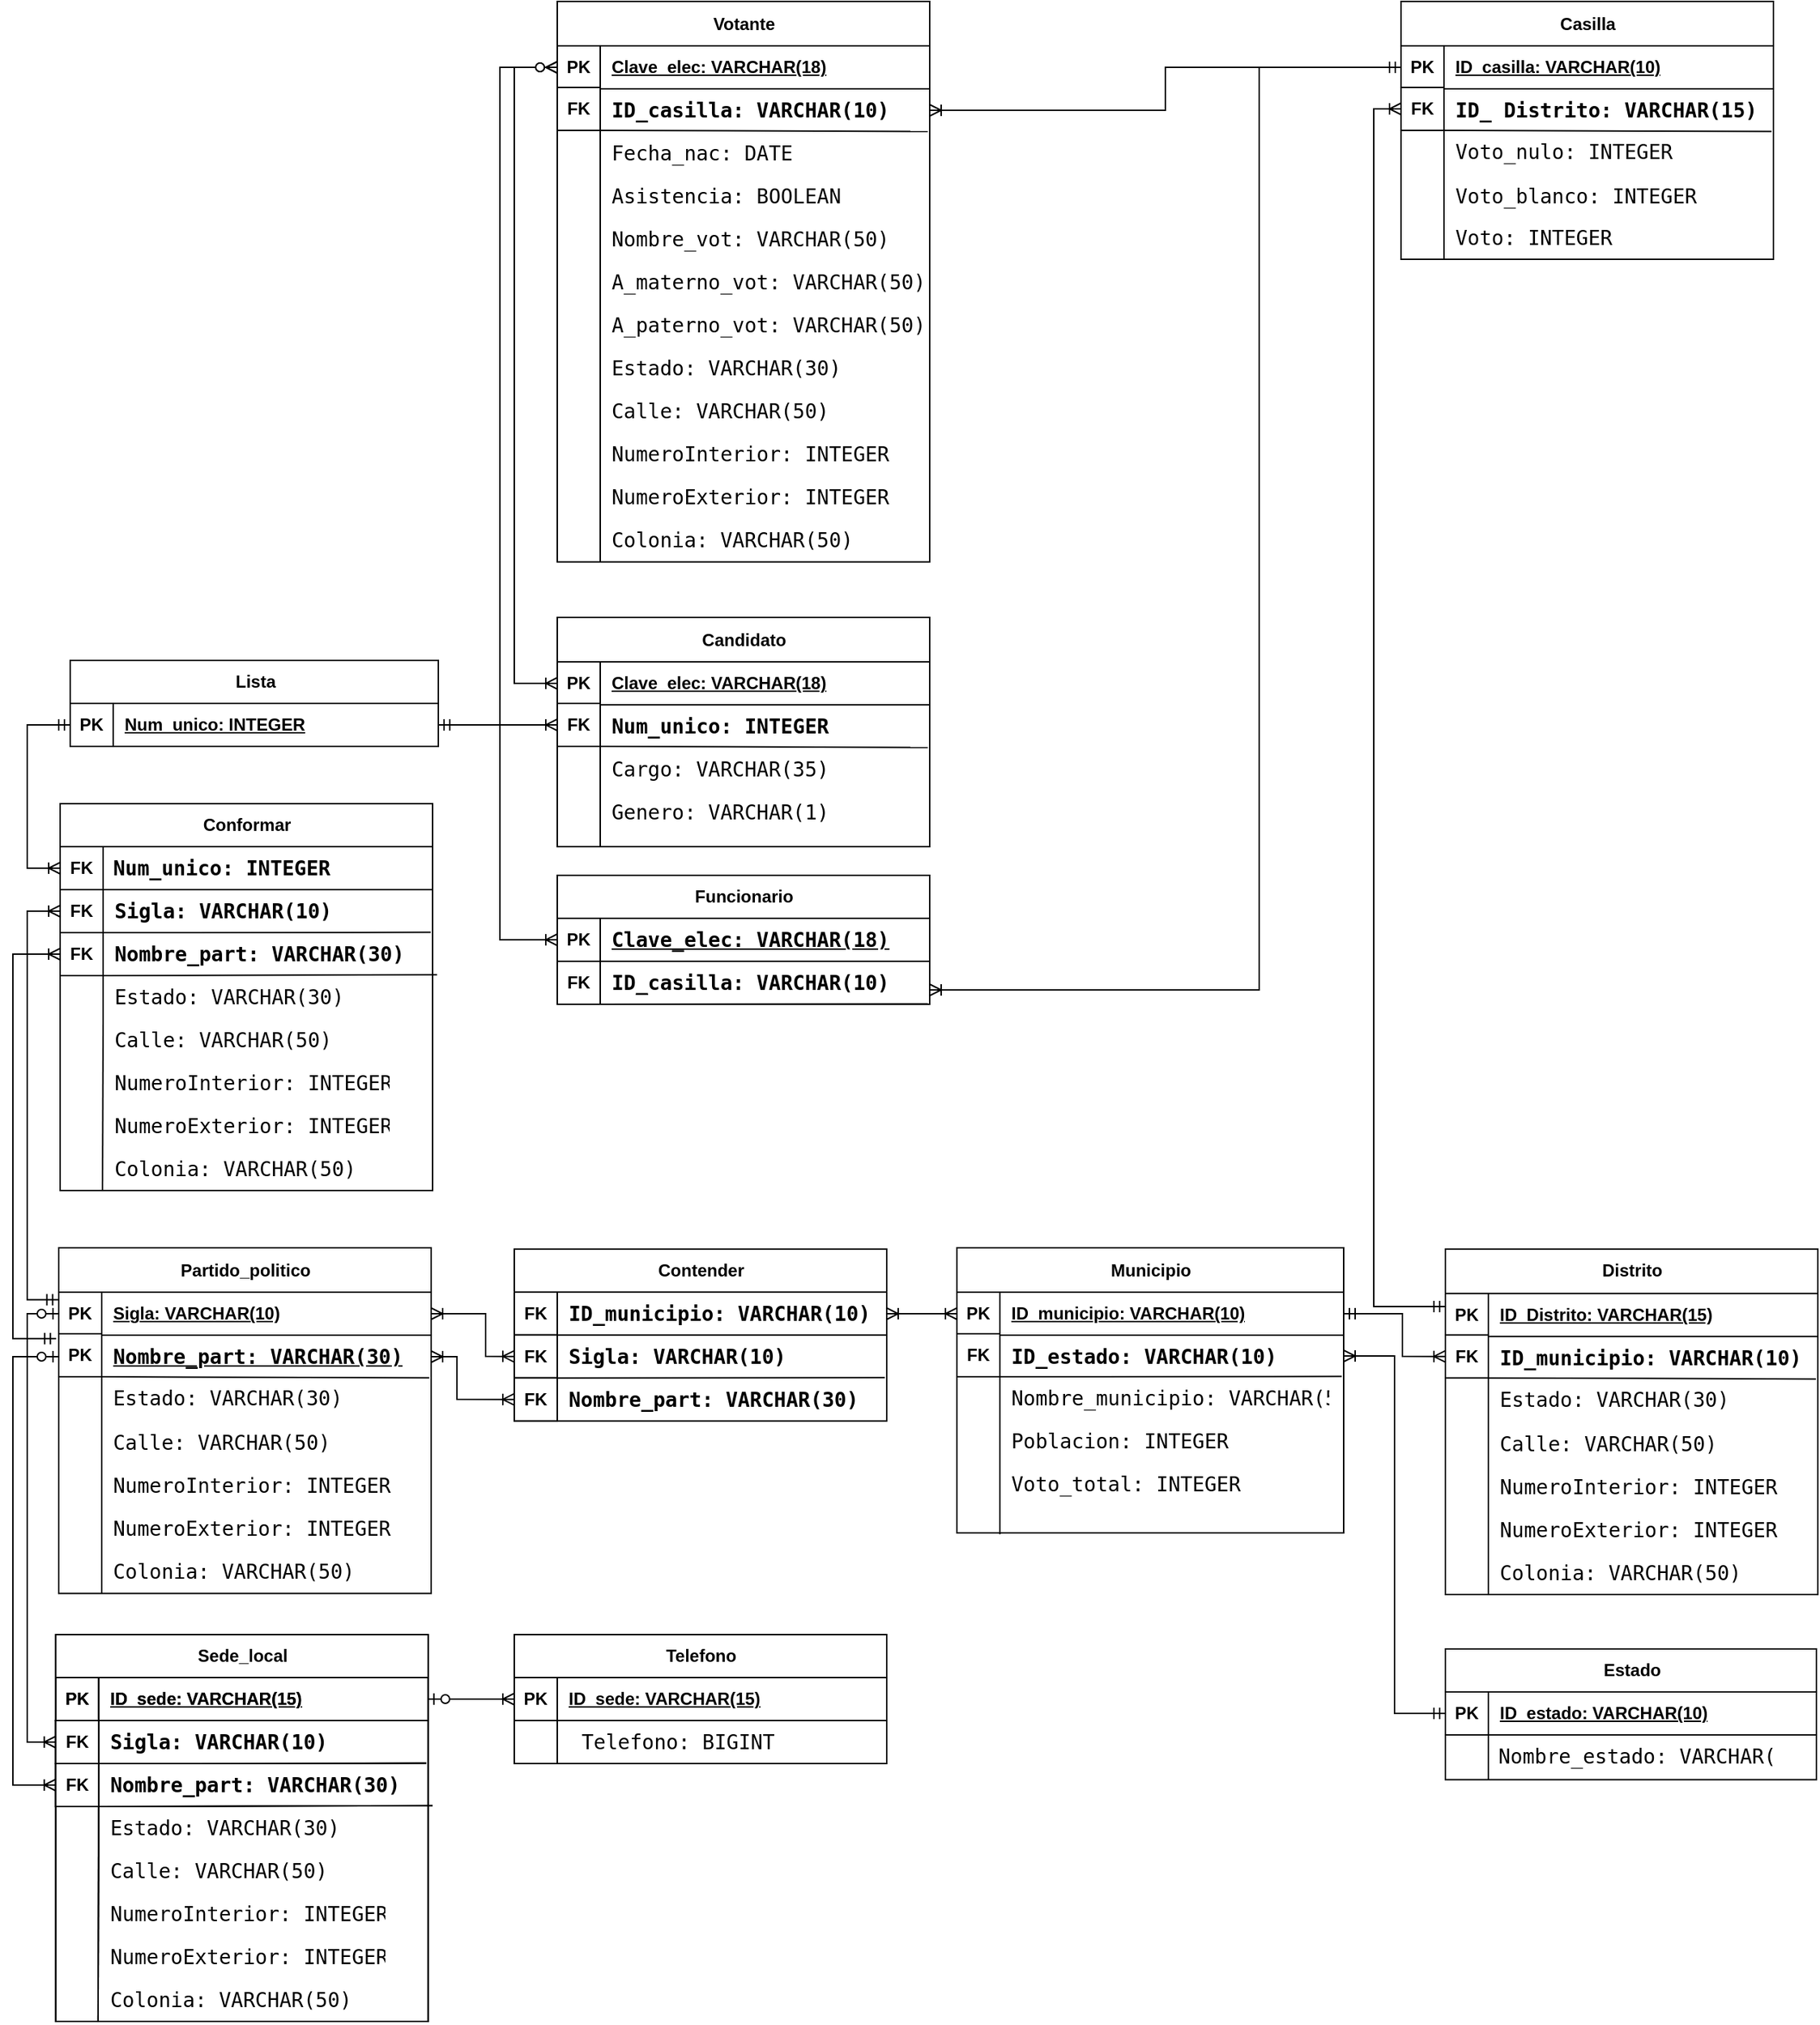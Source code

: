 <mxfile version="24.2.2" type="device">
  <diagram id="R_1iCL1w6rvVzdymkQ-A" name="Ejercicio3b-1">
    <mxGraphModel dx="4155" dy="3133" grid="1" gridSize="10" guides="1" tooltips="1" connect="1" arrows="1" fold="1" page="1" pageScale="1" pageWidth="827" pageHeight="1169" math="0" shadow="0">
      <root>
        <mxCell id="0" />
        <mxCell id="1" parent="0" />
        <mxCell id="d_Ii5QL4BtbH31wT1g5_-1" value="Votante" style="shape=table;startSize=31;container=1;collapsible=1;childLayout=tableLayout;fixedRows=1;rowLines=0;fontStyle=1;align=center;resizeLast=1;html=1;" parent="1" vertex="1">
          <mxGeometry x="-1570" y="-1480" width="260" height="391.22" as="geometry">
            <mxRectangle x="160" y="270" width="70" height="30" as="alternateBounds" />
          </mxGeometry>
        </mxCell>
        <mxCell id="d_Ii5QL4BtbH31wT1g5_-2" value="" style="shape=tableRow;horizontal=0;startSize=0;swimlaneHead=0;swimlaneBody=0;fillColor=none;collapsible=0;dropTarget=0;points=[[0,0.5],[1,0.5]];portConstraint=eastwest;top=0;left=0;right=0;bottom=1;" parent="d_Ii5QL4BtbH31wT1g5_-1" vertex="1">
          <mxGeometry y="31" width="260" height="30" as="geometry" />
        </mxCell>
        <mxCell id="d_Ii5QL4BtbH31wT1g5_-3" value="PK" style="shape=partialRectangle;connectable=0;fillColor=none;top=0;left=0;bottom=0;right=0;fontStyle=1;overflow=hidden;whiteSpace=wrap;html=1;" parent="d_Ii5QL4BtbH31wT1g5_-2" vertex="1">
          <mxGeometry width="30" height="30" as="geometry">
            <mxRectangle width="30" height="30" as="alternateBounds" />
          </mxGeometry>
        </mxCell>
        <mxCell id="d_Ii5QL4BtbH31wT1g5_-4" value="Clave_elec: VARCHAR(18)" style="shape=partialRectangle;connectable=0;fillColor=none;top=0;left=0;bottom=0;right=0;align=left;spacingLeft=6;fontStyle=5;overflow=hidden;whiteSpace=wrap;html=1;" parent="d_Ii5QL4BtbH31wT1g5_-2" vertex="1">
          <mxGeometry x="30" width="230" height="30" as="geometry">
            <mxRectangle width="230" height="30" as="alternateBounds" />
          </mxGeometry>
        </mxCell>
        <mxCell id="d_Ii5QL4BtbH31wT1g5_-5" value="" style="shape=tableRow;horizontal=0;startSize=0;swimlaneHead=0;swimlaneBody=0;fillColor=none;collapsible=0;dropTarget=0;points=[[0,0.5],[1,0.5]];portConstraint=eastwest;top=0;left=0;right=0;bottom=0;" parent="d_Ii5QL4BtbH31wT1g5_-1" vertex="1">
          <mxGeometry y="61" width="260" height="30" as="geometry" />
        </mxCell>
        <mxCell id="d_Ii5QL4BtbH31wT1g5_-6" value="" style="shape=partialRectangle;connectable=0;fillColor=none;top=0;left=0;bottom=0;right=0;editable=1;overflow=hidden;whiteSpace=wrap;html=1;" parent="d_Ii5QL4BtbH31wT1g5_-5" vertex="1">
          <mxGeometry width="30" height="30" as="geometry">
            <mxRectangle width="30" height="30" as="alternateBounds" />
          </mxGeometry>
        </mxCell>
        <mxCell id="d_Ii5QL4BtbH31wT1g5_-7" value="&lt;font face=&quot;Söhne Mono, Monaco, Andale Mono, Ubuntu Mono, monospace&quot;&gt;&lt;span style=&quot;font-size: 14px; white-space: pre; background-color: rgb(255, 255, 255);&quot;&gt;&lt;b&gt;ID_casilla: VARCHAR(10)&lt;/b&gt;&lt;/span&gt;&lt;/font&gt;" style="shape=partialRectangle;connectable=0;fillColor=none;top=0;left=0;bottom=0;right=0;align=left;spacingLeft=6;overflow=hidden;whiteSpace=wrap;html=1;" parent="d_Ii5QL4BtbH31wT1g5_-5" vertex="1">
          <mxGeometry x="30" width="230" height="30" as="geometry">
            <mxRectangle width="230" height="30" as="alternateBounds" />
          </mxGeometry>
        </mxCell>
        <mxCell id="d_Ii5QL4BtbH31wT1g5_-8" value="" style="shape=tableRow;horizontal=0;startSize=0;swimlaneHead=0;swimlaneBody=0;fillColor=none;collapsible=0;dropTarget=0;points=[[0,0.5],[1,0.5]];portConstraint=eastwest;top=0;left=0;right=0;bottom=0;" parent="d_Ii5QL4BtbH31wT1g5_-1" vertex="1">
          <mxGeometry y="91" width="260" height="30" as="geometry" />
        </mxCell>
        <mxCell id="d_Ii5QL4BtbH31wT1g5_-9" value="" style="shape=partialRectangle;connectable=0;fillColor=none;top=0;left=0;bottom=0;right=0;editable=1;overflow=hidden;whiteSpace=wrap;html=1;" parent="d_Ii5QL4BtbH31wT1g5_-8" vertex="1">
          <mxGeometry width="30" height="30" as="geometry">
            <mxRectangle width="30" height="30" as="alternateBounds" />
          </mxGeometry>
        </mxCell>
        <mxCell id="d_Ii5QL4BtbH31wT1g5_-10" value="&lt;span style=&quot;font-family: &amp;quot;Söhne Mono&amp;quot;, Monaco, &amp;quot;Andale Mono&amp;quot;, &amp;quot;Ubuntu Mono&amp;quot;, monospace; font-size: 14px; white-space: pre; background-color: rgb(255, 255, 255);&quot;&gt;Fecha_nac: DATE&lt;/span&gt;" style="shape=partialRectangle;connectable=0;fillColor=none;top=0;left=0;bottom=0;right=0;align=left;spacingLeft=6;overflow=hidden;whiteSpace=wrap;html=1;" parent="d_Ii5QL4BtbH31wT1g5_-8" vertex="1">
          <mxGeometry x="30" width="230" height="30" as="geometry">
            <mxRectangle width="230" height="30" as="alternateBounds" />
          </mxGeometry>
        </mxCell>
        <mxCell id="d_Ii5QL4BtbH31wT1g5_-11" value="" style="shape=tableRow;horizontal=0;startSize=0;swimlaneHead=0;swimlaneBody=0;fillColor=none;collapsible=0;dropTarget=0;points=[[0,0.5],[1,0.5]];portConstraint=eastwest;top=0;left=0;right=0;bottom=0;" parent="d_Ii5QL4BtbH31wT1g5_-1" vertex="1">
          <mxGeometry y="121" width="260" height="30" as="geometry" />
        </mxCell>
        <mxCell id="d_Ii5QL4BtbH31wT1g5_-12" value="" style="shape=partialRectangle;connectable=0;fillColor=none;top=0;left=0;bottom=0;right=0;editable=1;overflow=hidden;whiteSpace=wrap;html=1;" parent="d_Ii5QL4BtbH31wT1g5_-11" vertex="1">
          <mxGeometry width="30" height="30" as="geometry">
            <mxRectangle width="30" height="30" as="alternateBounds" />
          </mxGeometry>
        </mxCell>
        <mxCell id="d_Ii5QL4BtbH31wT1g5_-13" value="&lt;font face=&quot;Söhne Mono, Monaco, Andale Mono, Ubuntu Mono, monospace&quot;&gt;&lt;span style=&quot;font-size: 14px; white-space: pre; background-color: rgb(255, 255, 255);&quot;&gt;Asistencia: BOOLEAN&lt;/span&gt;&lt;/font&gt;" style="shape=partialRectangle;connectable=0;fillColor=none;top=0;left=0;bottom=0;right=0;align=left;spacingLeft=6;overflow=hidden;whiteSpace=wrap;html=1;" parent="d_Ii5QL4BtbH31wT1g5_-11" vertex="1">
          <mxGeometry x="30" width="230" height="30" as="geometry">
            <mxRectangle width="230" height="30" as="alternateBounds" />
          </mxGeometry>
        </mxCell>
        <mxCell id="d_Ii5QL4BtbH31wT1g5_-14" value="" style="endArrow=none;html=1;rounded=0;" parent="1" edge="1">
          <mxGeometry width="50" height="50" relative="1" as="geometry">
            <mxPoint x="-1540" y="-1088.78" as="sourcePoint" />
            <mxPoint x="-1540" y="-1330" as="targetPoint" />
          </mxGeometry>
        </mxCell>
        <mxCell id="d_Ii5QL4BtbH31wT1g5_-15" value="&lt;b&gt;FK&lt;/b&gt;" style="whiteSpace=wrap;html=1;aspect=fixed;" parent="1" vertex="1">
          <mxGeometry x="-1570" y="-1420" width="30" height="30" as="geometry" />
        </mxCell>
        <mxCell id="d_Ii5QL4BtbH31wT1g5_-16" value="" style="endArrow=none;html=1;rounded=0;entryX=0.995;entryY=-0.007;entryDx=0;entryDy=0;entryPerimeter=0;" parent="1" target="d_Ii5QL4BtbH31wT1g5_-8" edge="1">
          <mxGeometry width="50" height="50" relative="1" as="geometry">
            <mxPoint x="-1540" y="-1390" as="sourcePoint" />
            <mxPoint x="-1490" y="-1440" as="targetPoint" />
          </mxGeometry>
        </mxCell>
        <mxCell id="d_Ii5QL4BtbH31wT1g5_-17" value="&lt;font face=&quot;Söhne Mono, Monaco, Andale Mono, Ubuntu Mono, monospace&quot;&gt;&lt;span style=&quot;font-size: 14px; white-space: pre; background-color: rgb(255, 255, 255);&quot;&gt;Nombre_vot: VARCHAR(50)&lt;/span&gt;&lt;/font&gt;" style="shape=partialRectangle;connectable=0;fillColor=none;top=0;left=0;bottom=0;right=0;align=left;spacingLeft=6;overflow=hidden;whiteSpace=wrap;html=1;" parent="1" vertex="1">
          <mxGeometry x="-1540" y="-1328.78" width="230" height="30" as="geometry">
            <mxRectangle width="230" height="30" as="alternateBounds" />
          </mxGeometry>
        </mxCell>
        <mxCell id="d_Ii5QL4BtbH31wT1g5_-18" value="&lt;font face=&quot;Söhne Mono, Monaco, Andale Mono, Ubuntu Mono, monospace&quot;&gt;&lt;span style=&quot;font-size: 14px; white-space: pre; background-color: rgb(255, 255, 255);&quot;&gt;A_materno_vot: VARCHAR(50)&lt;/span&gt;&lt;/font&gt;" style="shape=partialRectangle;connectable=0;fillColor=none;top=0;left=0;bottom=0;right=0;align=left;spacingLeft=6;overflow=hidden;whiteSpace=wrap;html=1;" parent="1" vertex="1">
          <mxGeometry x="-1540" y="-1298.78" width="230" height="30" as="geometry">
            <mxRectangle width="230" height="30" as="alternateBounds" />
          </mxGeometry>
        </mxCell>
        <mxCell id="d_Ii5QL4BtbH31wT1g5_-19" value="&lt;font face=&quot;Söhne Mono, Monaco, Andale Mono, Ubuntu Mono, monospace&quot;&gt;&lt;span style=&quot;font-size: 14px; white-space: pre; background-color: rgb(255, 255, 255);&quot;&gt;A_paterno_vot: VARCHAR(50)&lt;/span&gt;&lt;/font&gt;" style="shape=partialRectangle;connectable=0;fillColor=none;top=0;left=0;bottom=0;right=0;align=left;spacingLeft=6;overflow=hidden;whiteSpace=wrap;html=1;" parent="1" vertex="1">
          <mxGeometry x="-1540" y="-1268.78" width="230" height="30" as="geometry">
            <mxRectangle width="230" height="30" as="alternateBounds" />
          </mxGeometry>
        </mxCell>
        <mxCell id="d_Ii5QL4BtbH31wT1g5_-20" value="&lt;font face=&quot;Söhne Mono, Monaco, Andale Mono, Ubuntu Mono, monospace&quot;&gt;&lt;span style=&quot;font-size: 14px; white-space: pre; background-color: rgb(255, 255, 255);&quot;&gt;Estado: VARCHAR(30)&lt;/span&gt;&lt;/font&gt;" style="shape=partialRectangle;connectable=0;fillColor=none;top=0;left=0;bottom=0;right=0;align=left;spacingLeft=6;overflow=hidden;whiteSpace=wrap;html=1;" parent="1" vertex="1">
          <mxGeometry x="-1540" y="-1238.78" width="230" height="30" as="geometry">
            <mxRectangle width="230" height="30" as="alternateBounds" />
          </mxGeometry>
        </mxCell>
        <mxCell id="d_Ii5QL4BtbH31wT1g5_-21" value="&lt;font face=&quot;Söhne Mono, Monaco, Andale Mono, Ubuntu Mono, monospace&quot;&gt;&lt;span style=&quot;font-size: 14px; white-space: pre; background-color: rgb(255, 255, 255);&quot;&gt;Calle: VARCHAR(50)&lt;/span&gt;&lt;/font&gt;" style="shape=partialRectangle;connectable=0;fillColor=none;top=0;left=0;bottom=0;right=0;align=left;spacingLeft=6;overflow=hidden;whiteSpace=wrap;html=1;" parent="1" vertex="1">
          <mxGeometry x="-1540" y="-1208.78" width="230" height="30" as="geometry">
            <mxRectangle width="230" height="30" as="alternateBounds" />
          </mxGeometry>
        </mxCell>
        <mxCell id="d_Ii5QL4BtbH31wT1g5_-22" value="&lt;font face=&quot;Söhne Mono, Monaco, Andale Mono, Ubuntu Mono, monospace&quot;&gt;&lt;span style=&quot;font-size: 14px; white-space: pre; background-color: rgb(255, 255, 255);&quot;&gt;NumeroInterior: INTEGER&lt;/span&gt;&lt;/font&gt;" style="shape=partialRectangle;connectable=0;fillColor=none;top=0;left=0;bottom=0;right=0;align=left;spacingLeft=6;overflow=hidden;whiteSpace=wrap;html=1;" parent="1" vertex="1">
          <mxGeometry x="-1540" y="-1178.78" width="230" height="30" as="geometry">
            <mxRectangle width="230" height="30" as="alternateBounds" />
          </mxGeometry>
        </mxCell>
        <mxCell id="d_Ii5QL4BtbH31wT1g5_-23" value="&lt;font face=&quot;Söhne Mono, Monaco, Andale Mono, Ubuntu Mono, monospace&quot;&gt;&lt;span style=&quot;font-size: 14px; white-space: pre; background-color: rgb(255, 255, 255);&quot;&gt;NumeroExterior: INTEGER&lt;/span&gt;&lt;/font&gt;" style="shape=partialRectangle;connectable=0;fillColor=none;top=0;left=0;bottom=0;right=0;align=left;spacingLeft=6;overflow=hidden;whiteSpace=wrap;html=1;" parent="1" vertex="1">
          <mxGeometry x="-1540" y="-1148.78" width="230" height="30" as="geometry">
            <mxRectangle width="230" height="30" as="alternateBounds" />
          </mxGeometry>
        </mxCell>
        <mxCell id="r2EQU3tyWk8FtWx4GSUd-1" value="Candidato" style="shape=table;startSize=31;container=1;collapsible=1;childLayout=tableLayout;fixedRows=1;rowLines=0;fontStyle=1;align=center;resizeLast=1;html=1;" parent="1" vertex="1">
          <mxGeometry x="-1570" y="-1050" width="260" height="160" as="geometry">
            <mxRectangle x="160" y="270" width="70" height="30" as="alternateBounds" />
          </mxGeometry>
        </mxCell>
        <mxCell id="r2EQU3tyWk8FtWx4GSUd-2" value="" style="shape=tableRow;horizontal=0;startSize=0;swimlaneHead=0;swimlaneBody=0;fillColor=none;collapsible=0;dropTarget=0;points=[[0,0.5],[1,0.5]];portConstraint=eastwest;top=0;left=0;right=0;bottom=1;" parent="r2EQU3tyWk8FtWx4GSUd-1" vertex="1">
          <mxGeometry y="31" width="260" height="30" as="geometry" />
        </mxCell>
        <mxCell id="r2EQU3tyWk8FtWx4GSUd-3" value="PK" style="shape=partialRectangle;connectable=0;fillColor=none;top=0;left=0;bottom=0;right=0;fontStyle=1;overflow=hidden;whiteSpace=wrap;html=1;" parent="r2EQU3tyWk8FtWx4GSUd-2" vertex="1">
          <mxGeometry width="30" height="30" as="geometry">
            <mxRectangle width="30" height="30" as="alternateBounds" />
          </mxGeometry>
        </mxCell>
        <mxCell id="r2EQU3tyWk8FtWx4GSUd-4" value="Clave_elec: VARCHAR(18)" style="shape=partialRectangle;connectable=0;fillColor=none;top=0;left=0;bottom=0;right=0;align=left;spacingLeft=6;fontStyle=5;overflow=hidden;whiteSpace=wrap;html=1;" parent="r2EQU3tyWk8FtWx4GSUd-2" vertex="1">
          <mxGeometry x="30" width="230" height="30" as="geometry">
            <mxRectangle width="230" height="30" as="alternateBounds" />
          </mxGeometry>
        </mxCell>
        <mxCell id="r2EQU3tyWk8FtWx4GSUd-5" value="" style="shape=tableRow;horizontal=0;startSize=0;swimlaneHead=0;swimlaneBody=0;fillColor=none;collapsible=0;dropTarget=0;points=[[0,0.5],[1,0.5]];portConstraint=eastwest;top=0;left=0;right=0;bottom=0;" parent="r2EQU3tyWk8FtWx4GSUd-1" vertex="1">
          <mxGeometry y="61" width="260" height="30" as="geometry" />
        </mxCell>
        <mxCell id="r2EQU3tyWk8FtWx4GSUd-6" value="" style="shape=partialRectangle;connectable=0;fillColor=none;top=0;left=0;bottom=0;right=0;editable=1;overflow=hidden;whiteSpace=wrap;html=1;" parent="r2EQU3tyWk8FtWx4GSUd-5" vertex="1">
          <mxGeometry width="30" height="30" as="geometry">
            <mxRectangle width="30" height="30" as="alternateBounds" />
          </mxGeometry>
        </mxCell>
        <mxCell id="r2EQU3tyWk8FtWx4GSUd-7" value="&lt;font face=&quot;Söhne Mono, Monaco, Andale Mono, Ubuntu Mono, monospace&quot;&gt;&lt;span style=&quot;font-size: 14px; white-space: pre; background-color: rgb(255, 255, 255);&quot;&gt;&lt;b&gt;Num_unico: INTEGER&lt;/b&gt;&lt;/span&gt;&lt;/font&gt;" style="shape=partialRectangle;connectable=0;fillColor=none;top=0;left=0;bottom=0;right=0;align=left;spacingLeft=6;overflow=hidden;whiteSpace=wrap;html=1;" parent="r2EQU3tyWk8FtWx4GSUd-5" vertex="1">
          <mxGeometry x="30" width="230" height="30" as="geometry">
            <mxRectangle width="230" height="30" as="alternateBounds" />
          </mxGeometry>
        </mxCell>
        <mxCell id="r2EQU3tyWk8FtWx4GSUd-8" value="" style="shape=tableRow;horizontal=0;startSize=0;swimlaneHead=0;swimlaneBody=0;fillColor=none;collapsible=0;dropTarget=0;points=[[0,0.5],[1,0.5]];portConstraint=eastwest;top=0;left=0;right=0;bottom=0;" parent="r2EQU3tyWk8FtWx4GSUd-1" vertex="1">
          <mxGeometry y="91" width="260" height="30" as="geometry" />
        </mxCell>
        <mxCell id="r2EQU3tyWk8FtWx4GSUd-9" value="" style="shape=partialRectangle;connectable=0;fillColor=none;top=0;left=0;bottom=0;right=0;editable=1;overflow=hidden;whiteSpace=wrap;html=1;" parent="r2EQU3tyWk8FtWx4GSUd-8" vertex="1">
          <mxGeometry width="30" height="30" as="geometry">
            <mxRectangle width="30" height="30" as="alternateBounds" />
          </mxGeometry>
        </mxCell>
        <mxCell id="r2EQU3tyWk8FtWx4GSUd-10" value="&lt;span style=&quot;font-family: &amp;quot;Söhne Mono&amp;quot;, Monaco, &amp;quot;Andale Mono&amp;quot;, &amp;quot;Ubuntu Mono&amp;quot;, monospace; font-size: 14px; white-space: pre; background-color: rgb(255, 255, 255);&quot;&gt;Cargo: VARCHAR(35)&lt;/span&gt;" style="shape=partialRectangle;connectable=0;fillColor=none;top=0;left=0;bottom=0;right=0;align=left;spacingLeft=6;overflow=hidden;whiteSpace=wrap;html=1;" parent="r2EQU3tyWk8FtWx4GSUd-8" vertex="1">
          <mxGeometry x="30" width="230" height="30" as="geometry">
            <mxRectangle width="230" height="30" as="alternateBounds" />
          </mxGeometry>
        </mxCell>
        <mxCell id="r2EQU3tyWk8FtWx4GSUd-11" value="" style="shape=tableRow;horizontal=0;startSize=0;swimlaneHead=0;swimlaneBody=0;fillColor=none;collapsible=0;dropTarget=0;points=[[0,0.5],[1,0.5]];portConstraint=eastwest;top=0;left=0;right=0;bottom=0;" parent="r2EQU3tyWk8FtWx4GSUd-1" vertex="1">
          <mxGeometry y="121" width="260" height="30" as="geometry" />
        </mxCell>
        <mxCell id="r2EQU3tyWk8FtWx4GSUd-12" value="" style="shape=partialRectangle;connectable=0;fillColor=none;top=0;left=0;bottom=0;right=0;editable=1;overflow=hidden;whiteSpace=wrap;html=1;" parent="r2EQU3tyWk8FtWx4GSUd-11" vertex="1">
          <mxGeometry width="30" height="30" as="geometry">
            <mxRectangle width="30" height="30" as="alternateBounds" />
          </mxGeometry>
        </mxCell>
        <mxCell id="r2EQU3tyWk8FtWx4GSUd-13" value="&lt;font face=&quot;Söhne Mono, Monaco, Andale Mono, Ubuntu Mono, monospace&quot;&gt;&lt;span style=&quot;font-size: 14px; white-space: pre; background-color: rgb(255, 255, 255);&quot;&gt;Genero: VARCHAR(1)&lt;/span&gt;&lt;/font&gt;" style="shape=partialRectangle;connectable=0;fillColor=none;top=0;left=0;bottom=0;right=0;align=left;spacingLeft=6;overflow=hidden;whiteSpace=wrap;html=1;" parent="r2EQU3tyWk8FtWx4GSUd-11" vertex="1">
          <mxGeometry x="30" width="230" height="30" as="geometry">
            <mxRectangle width="230" height="30" as="alternateBounds" />
          </mxGeometry>
        </mxCell>
        <mxCell id="r2EQU3tyWk8FtWx4GSUd-14" value="" style="endArrow=none;html=1;rounded=0;" parent="1" edge="1">
          <mxGeometry width="50" height="50" relative="1" as="geometry">
            <mxPoint x="-1540" y="-890" as="sourcePoint" />
            <mxPoint x="-1540" y="-900" as="targetPoint" />
          </mxGeometry>
        </mxCell>
        <mxCell id="r2EQU3tyWk8FtWx4GSUd-15" value="&lt;b&gt;FK&lt;/b&gt;" style="whiteSpace=wrap;html=1;aspect=fixed;" parent="1" vertex="1">
          <mxGeometry x="-1570" y="-990" width="30" height="30" as="geometry" />
        </mxCell>
        <mxCell id="r2EQU3tyWk8FtWx4GSUd-16" value="" style="endArrow=none;html=1;rounded=0;entryX=0.995;entryY=-0.007;entryDx=0;entryDy=0;entryPerimeter=0;" parent="1" target="r2EQU3tyWk8FtWx4GSUd-8" edge="1">
          <mxGeometry width="50" height="50" relative="1" as="geometry">
            <mxPoint x="-1540" y="-960" as="sourcePoint" />
            <mxPoint x="-1490" y="-1010" as="targetPoint" />
          </mxGeometry>
        </mxCell>
        <mxCell id="-Gopm7ymN7T6p1cOcs5L-1" value="Funcionario" style="shape=table;startSize=30;container=1;collapsible=1;childLayout=tableLayout;fixedRows=1;rowLines=0;fontStyle=1;align=center;resizeLast=1;html=1;" parent="1" vertex="1">
          <mxGeometry x="-1570" y="-870" width="260" height="90" as="geometry">
            <mxRectangle x="160" y="270" width="70" height="30" as="alternateBounds" />
          </mxGeometry>
        </mxCell>
        <mxCell id="-Gopm7ymN7T6p1cOcs5L-2" value="" style="shape=tableRow;horizontal=0;startSize=0;swimlaneHead=0;swimlaneBody=0;fillColor=none;collapsible=0;dropTarget=0;points=[[0,0.5],[1,0.5]];portConstraint=eastwest;top=0;left=0;right=0;bottom=1;" parent="-Gopm7ymN7T6p1cOcs5L-1" vertex="1">
          <mxGeometry y="30" width="260" height="30" as="geometry" />
        </mxCell>
        <mxCell id="-Gopm7ymN7T6p1cOcs5L-3" value="PK" style="shape=partialRectangle;connectable=0;fillColor=none;top=0;left=0;bottom=0;right=0;fontStyle=1;overflow=hidden;whiteSpace=wrap;html=1;" parent="-Gopm7ymN7T6p1cOcs5L-2" vertex="1">
          <mxGeometry width="30" height="30" as="geometry">
            <mxRectangle width="30" height="30" as="alternateBounds" />
          </mxGeometry>
        </mxCell>
        <mxCell id="-Gopm7ymN7T6p1cOcs5L-4" value="" style="shape=partialRectangle;connectable=0;fillColor=none;top=0;left=0;bottom=0;right=0;align=left;spacingLeft=6;fontStyle=5;overflow=hidden;whiteSpace=wrap;html=1;" parent="-Gopm7ymN7T6p1cOcs5L-2" vertex="1">
          <mxGeometry x="30" width="230" height="30" as="geometry">
            <mxRectangle width="230" height="30" as="alternateBounds" />
          </mxGeometry>
        </mxCell>
        <mxCell id="-Gopm7ymN7T6p1cOcs5L-5" value="" style="shape=tableRow;horizontal=0;startSize=0;swimlaneHead=0;swimlaneBody=0;fillColor=none;collapsible=0;dropTarget=0;points=[[0,0.5],[1,0.5]];portConstraint=eastwest;top=0;left=0;right=0;bottom=0;" parent="-Gopm7ymN7T6p1cOcs5L-1" vertex="1">
          <mxGeometry y="60" width="260" height="30" as="geometry" />
        </mxCell>
        <mxCell id="-Gopm7ymN7T6p1cOcs5L-6" value="" style="shape=partialRectangle;connectable=0;fillColor=none;top=0;left=0;bottom=0;right=0;editable=1;overflow=hidden;whiteSpace=wrap;html=1;" parent="-Gopm7ymN7T6p1cOcs5L-5" vertex="1">
          <mxGeometry width="30" height="30" as="geometry">
            <mxRectangle width="30" height="30" as="alternateBounds" />
          </mxGeometry>
        </mxCell>
        <mxCell id="-Gopm7ymN7T6p1cOcs5L-7" value="&lt;font face=&quot;Söhne Mono, Monaco, Andale Mono, Ubuntu Mono, monospace&quot;&gt;&lt;span style=&quot;font-size: 14px; white-space: pre; background-color: rgb(255, 255, 255);&quot;&gt;&lt;b&gt;ID_casilla: VARCHAR(10)&lt;/b&gt;&lt;/span&gt;&lt;/font&gt;" style="shape=partialRectangle;connectable=0;fillColor=none;top=0;left=0;bottom=0;right=0;align=left;spacingLeft=6;overflow=hidden;whiteSpace=wrap;html=1;" parent="-Gopm7ymN7T6p1cOcs5L-5" vertex="1">
          <mxGeometry x="30" width="230" height="30" as="geometry">
            <mxRectangle width="230" height="30" as="alternateBounds" />
          </mxGeometry>
        </mxCell>
        <mxCell id="-Gopm7ymN7T6p1cOcs5L-8" value="&lt;b&gt;FK&lt;/b&gt;" style="whiteSpace=wrap;html=1;aspect=fixed;" parent="1" vertex="1">
          <mxGeometry x="-1570" y="-810" width="30" height="30" as="geometry" />
        </mxCell>
        <mxCell id="-Gopm7ymN7T6p1cOcs5L-9" value="" style="endArrow=none;html=1;rounded=0;entryX=0.995;entryY=-0.007;entryDx=0;entryDy=0;entryPerimeter=0;" parent="1" edge="1">
          <mxGeometry width="50" height="50" relative="1" as="geometry">
            <mxPoint x="-1540" y="-780" as="sourcePoint" />
            <mxPoint x="-1311.3" y="-780.21" as="targetPoint" />
          </mxGeometry>
        </mxCell>
        <mxCell id="sL25qnGSvcY4ViPYYDrK-1" value="Lista" style="shape=table;startSize=30;container=1;collapsible=1;childLayout=tableLayout;fixedRows=1;rowLines=0;fontStyle=1;align=center;resizeLast=1;html=1;" parent="1" vertex="1">
          <mxGeometry x="-1910" y="-1020" width="257" height="60" as="geometry" />
        </mxCell>
        <mxCell id="sL25qnGSvcY4ViPYYDrK-2" value="" style="shape=tableRow;horizontal=0;startSize=0;swimlaneHead=0;swimlaneBody=0;fillColor=none;collapsible=0;dropTarget=0;points=[[0,0.5],[1,0.5]];portConstraint=eastwest;top=0;left=0;right=0;bottom=1;" parent="sL25qnGSvcY4ViPYYDrK-1" vertex="1">
          <mxGeometry y="30" width="257" height="30" as="geometry" />
        </mxCell>
        <mxCell id="sL25qnGSvcY4ViPYYDrK-3" value="PK" style="shape=partialRectangle;connectable=0;fillColor=none;top=0;left=0;bottom=0;right=0;fontStyle=1;overflow=hidden;whiteSpace=wrap;html=1;" parent="sL25qnGSvcY4ViPYYDrK-2" vertex="1">
          <mxGeometry width="30" height="30" as="geometry">
            <mxRectangle width="30" height="30" as="alternateBounds" />
          </mxGeometry>
        </mxCell>
        <mxCell id="sL25qnGSvcY4ViPYYDrK-4" value="Num_unico: INTEGER" style="shape=partialRectangle;connectable=0;fillColor=none;top=0;left=0;bottom=0;right=0;align=left;spacingLeft=6;fontStyle=5;overflow=hidden;whiteSpace=wrap;html=1;" parent="sL25qnGSvcY4ViPYYDrK-2" vertex="1">
          <mxGeometry x="30" width="227" height="30" as="geometry">
            <mxRectangle width="227" height="30" as="alternateBounds" />
          </mxGeometry>
        </mxCell>
        <mxCell id="_dTE2IQQQu-n9J4vtgAM-1" value="Partido_politico" style="shape=table;startSize=31;container=1;collapsible=1;childLayout=tableLayout;fixedRows=1;rowLines=0;fontStyle=1;align=center;resizeLast=1;html=1;" parent="1" vertex="1">
          <mxGeometry x="-1918" y="-610" width="260" height="241.22" as="geometry">
            <mxRectangle x="160" y="270" width="70" height="30" as="alternateBounds" />
          </mxGeometry>
        </mxCell>
        <mxCell id="_dTE2IQQQu-n9J4vtgAM-2" value="" style="shape=tableRow;horizontal=0;startSize=0;swimlaneHead=0;swimlaneBody=0;fillColor=none;collapsible=0;dropTarget=0;points=[[0,0.5],[1,0.5]];portConstraint=eastwest;top=0;left=0;right=0;bottom=1;" parent="_dTE2IQQQu-n9J4vtgAM-1" vertex="1">
          <mxGeometry y="31" width="260" height="30" as="geometry" />
        </mxCell>
        <mxCell id="_dTE2IQQQu-n9J4vtgAM-3" value="PK" style="shape=partialRectangle;connectable=0;fillColor=none;top=0;left=0;bottom=0;right=0;fontStyle=1;overflow=hidden;whiteSpace=wrap;html=1;" parent="_dTE2IQQQu-n9J4vtgAM-2" vertex="1">
          <mxGeometry width="30" height="30" as="geometry">
            <mxRectangle width="30" height="30" as="alternateBounds" />
          </mxGeometry>
        </mxCell>
        <mxCell id="_dTE2IQQQu-n9J4vtgAM-4" value="Sigla: VARCHAR(10)" style="shape=partialRectangle;connectable=0;fillColor=none;top=0;left=0;bottom=0;right=0;align=left;spacingLeft=6;fontStyle=5;overflow=hidden;whiteSpace=wrap;html=1;" parent="_dTE2IQQQu-n9J4vtgAM-2" vertex="1">
          <mxGeometry x="30" width="230" height="30" as="geometry">
            <mxRectangle width="230" height="30" as="alternateBounds" />
          </mxGeometry>
        </mxCell>
        <mxCell id="_dTE2IQQQu-n9J4vtgAM-5" value="" style="shape=tableRow;horizontal=0;startSize=0;swimlaneHead=0;swimlaneBody=0;fillColor=none;collapsible=0;dropTarget=0;points=[[0,0.5],[1,0.5]];portConstraint=eastwest;top=0;left=0;right=0;bottom=0;" parent="_dTE2IQQQu-n9J4vtgAM-1" vertex="1">
          <mxGeometry y="61" width="260" height="30" as="geometry" />
        </mxCell>
        <mxCell id="_dTE2IQQQu-n9J4vtgAM-6" value="" style="shape=partialRectangle;connectable=0;fillColor=none;top=0;left=0;bottom=0;right=0;editable=1;overflow=hidden;whiteSpace=wrap;html=1;" parent="_dTE2IQQQu-n9J4vtgAM-5" vertex="1">
          <mxGeometry width="30" height="30" as="geometry">
            <mxRectangle width="30" height="30" as="alternateBounds" />
          </mxGeometry>
        </mxCell>
        <mxCell id="_dTE2IQQQu-n9J4vtgAM-7" value="&lt;font face=&quot;Söhne Mono, Monaco, Andale Mono, Ubuntu Mono, monospace&quot;&gt;&lt;span style=&quot;font-size: 14px; white-space: pre; background-color: rgb(255, 255, 255);&quot;&gt;&lt;b&gt;&lt;u&gt;Nombre_part: VARCHAR(30)&lt;/u&gt;&lt;/b&gt;&lt;/span&gt;&lt;/font&gt;" style="shape=partialRectangle;connectable=0;fillColor=none;top=0;left=0;bottom=0;right=0;align=left;spacingLeft=6;overflow=hidden;whiteSpace=wrap;html=1;" parent="_dTE2IQQQu-n9J4vtgAM-5" vertex="1">
          <mxGeometry x="30" width="230" height="30" as="geometry">
            <mxRectangle width="230" height="30" as="alternateBounds" />
          </mxGeometry>
        </mxCell>
        <mxCell id="_dTE2IQQQu-n9J4vtgAM-8" value="" style="shape=tableRow;horizontal=0;startSize=0;swimlaneHead=0;swimlaneBody=0;fillColor=none;collapsible=0;dropTarget=0;points=[[0,0.5],[1,0.5]];portConstraint=eastwest;top=0;left=0;right=0;bottom=0;" parent="_dTE2IQQQu-n9J4vtgAM-1" vertex="1">
          <mxGeometry y="91" width="260" height="30" as="geometry" />
        </mxCell>
        <mxCell id="_dTE2IQQQu-n9J4vtgAM-9" value="" style="shape=partialRectangle;connectable=0;fillColor=none;top=0;left=0;bottom=0;right=0;editable=1;overflow=hidden;whiteSpace=wrap;html=1;" parent="_dTE2IQQQu-n9J4vtgAM-8" vertex="1">
          <mxGeometry width="30" height="30" as="geometry">
            <mxRectangle width="30" height="30" as="alternateBounds" />
          </mxGeometry>
        </mxCell>
        <mxCell id="_dTE2IQQQu-n9J4vtgAM-10" value="" style="shape=partialRectangle;connectable=0;fillColor=none;top=0;left=0;bottom=0;right=0;align=left;spacingLeft=6;overflow=hidden;whiteSpace=wrap;html=1;" parent="_dTE2IQQQu-n9J4vtgAM-8" vertex="1">
          <mxGeometry x="30" width="230" height="30" as="geometry">
            <mxRectangle width="230" height="30" as="alternateBounds" />
          </mxGeometry>
        </mxCell>
        <mxCell id="_dTE2IQQQu-n9J4vtgAM-11" value="" style="shape=tableRow;horizontal=0;startSize=0;swimlaneHead=0;swimlaneBody=0;fillColor=none;collapsible=0;dropTarget=0;points=[[0,0.5],[1,0.5]];portConstraint=eastwest;top=0;left=0;right=0;bottom=0;" parent="_dTE2IQQQu-n9J4vtgAM-1" vertex="1">
          <mxGeometry y="121" width="260" height="30" as="geometry" />
        </mxCell>
        <mxCell id="_dTE2IQQQu-n9J4vtgAM-12" value="" style="shape=partialRectangle;connectable=0;fillColor=none;top=0;left=0;bottom=0;right=0;editable=1;overflow=hidden;whiteSpace=wrap;html=1;" parent="_dTE2IQQQu-n9J4vtgAM-11" vertex="1">
          <mxGeometry width="30" height="30" as="geometry">
            <mxRectangle width="30" height="30" as="alternateBounds" />
          </mxGeometry>
        </mxCell>
        <mxCell id="_dTE2IQQQu-n9J4vtgAM-13" value="" style="shape=partialRectangle;connectable=0;fillColor=none;top=0;left=0;bottom=0;right=0;align=left;spacingLeft=6;overflow=hidden;whiteSpace=wrap;html=1;" parent="_dTE2IQQQu-n9J4vtgAM-11" vertex="1">
          <mxGeometry x="30" width="230" height="30" as="geometry">
            <mxRectangle width="230" height="30" as="alternateBounds" />
          </mxGeometry>
        </mxCell>
        <mxCell id="_dTE2IQQQu-n9J4vtgAM-14" value="" style="endArrow=none;html=1;rounded=0;" parent="1" edge="1">
          <mxGeometry width="50" height="50" relative="1" as="geometry">
            <mxPoint x="-1888" y="-368.78" as="sourcePoint" />
            <mxPoint x="-1888" y="-460" as="targetPoint" />
          </mxGeometry>
        </mxCell>
        <mxCell id="_dTE2IQQQu-n9J4vtgAM-15" value="&lt;b&gt;PK&lt;/b&gt;" style="whiteSpace=wrap;html=1;aspect=fixed;" parent="1" vertex="1">
          <mxGeometry x="-1918" y="-550" width="30" height="30" as="geometry" />
        </mxCell>
        <mxCell id="_dTE2IQQQu-n9J4vtgAM-16" value="" style="endArrow=none;html=1;rounded=0;entryX=0.995;entryY=-0.007;entryDx=0;entryDy=0;entryPerimeter=0;" parent="1" target="_dTE2IQQQu-n9J4vtgAM-8" edge="1">
          <mxGeometry width="50" height="50" relative="1" as="geometry">
            <mxPoint x="-1888" y="-520" as="sourcePoint" />
            <mxPoint x="-1838" y="-570" as="targetPoint" />
          </mxGeometry>
        </mxCell>
        <mxCell id="_dTE2IQQQu-n9J4vtgAM-20" value="&lt;font face=&quot;Söhne Mono, Monaco, Andale Mono, Ubuntu Mono, monospace&quot;&gt;&lt;span style=&quot;font-size: 14px; white-space: pre; background-color: rgb(255, 255, 255);&quot;&gt;Estado: VARCHAR(30)&lt;/span&gt;&lt;/font&gt;" style="shape=partialRectangle;connectable=0;fillColor=none;top=0;left=0;bottom=0;right=0;align=left;spacingLeft=6;overflow=hidden;whiteSpace=wrap;html=1;" parent="1" vertex="1">
          <mxGeometry x="-1888" y="-520" width="230" height="30" as="geometry">
            <mxRectangle width="230" height="30" as="alternateBounds" />
          </mxGeometry>
        </mxCell>
        <mxCell id="_dTE2IQQQu-n9J4vtgAM-21" value="&lt;font face=&quot;Söhne Mono, Monaco, Andale Mono, Ubuntu Mono, monospace&quot;&gt;&lt;span style=&quot;font-size: 14px; white-space: pre; background-color: rgb(255, 255, 255);&quot;&gt;Calle: VARCHAR(50)&lt;/span&gt;&lt;/font&gt;" style="shape=partialRectangle;connectable=0;fillColor=none;top=0;left=0;bottom=0;right=0;align=left;spacingLeft=6;overflow=hidden;whiteSpace=wrap;html=1;" parent="1" vertex="1">
          <mxGeometry x="-1888" y="-488.78" width="230" height="30" as="geometry">
            <mxRectangle width="230" height="30" as="alternateBounds" />
          </mxGeometry>
        </mxCell>
        <mxCell id="_dTE2IQQQu-n9J4vtgAM-22" value="&lt;font face=&quot;Söhne Mono, Monaco, Andale Mono, Ubuntu Mono, monospace&quot;&gt;&lt;span style=&quot;font-size: 14px; white-space: pre; background-color: rgb(255, 255, 255);&quot;&gt;NumeroInterior: INTEGER&lt;/span&gt;&lt;/font&gt;" style="shape=partialRectangle;connectable=0;fillColor=none;top=0;left=0;bottom=0;right=0;align=left;spacingLeft=6;overflow=hidden;whiteSpace=wrap;html=1;" parent="1" vertex="1">
          <mxGeometry x="-1888" y="-458.78" width="230" height="30" as="geometry">
            <mxRectangle width="230" height="30" as="alternateBounds" />
          </mxGeometry>
        </mxCell>
        <mxCell id="_dTE2IQQQu-n9J4vtgAM-23" value="&lt;font face=&quot;Söhne Mono, Monaco, Andale Mono, Ubuntu Mono, monospace&quot;&gt;&lt;span style=&quot;font-size: 14px; white-space: pre; background-color: rgb(255, 255, 255);&quot;&gt;NumeroExterior: INTEGER&lt;/span&gt;&lt;/font&gt;" style="shape=partialRectangle;connectable=0;fillColor=none;top=0;left=0;bottom=0;right=0;align=left;spacingLeft=6;overflow=hidden;whiteSpace=wrap;html=1;" parent="1" vertex="1">
          <mxGeometry x="-1888" y="-428.78" width="230" height="30" as="geometry">
            <mxRectangle width="230" height="30" as="alternateBounds" />
          </mxGeometry>
        </mxCell>
        <mxCell id="_dTE2IQQQu-n9J4vtgAM-24" value="&lt;font face=&quot;Söhne Mono, Monaco, Andale Mono, Ubuntu Mono, monospace&quot;&gt;&lt;span style=&quot;font-size: 14px; white-space: pre; background-color: rgb(255, 255, 255);&quot;&gt;Colonia: VARCHAR(50)&lt;/span&gt;&lt;/font&gt;" style="shape=partialRectangle;connectable=0;fillColor=none;top=0;left=0;bottom=0;right=0;align=left;spacingLeft=6;overflow=hidden;whiteSpace=wrap;html=1;" parent="1" vertex="1">
          <mxGeometry x="-1540" y="-1118.78" width="230" height="30" as="geometry">
            <mxRectangle width="230" height="30" as="alternateBounds" />
          </mxGeometry>
        </mxCell>
        <mxCell id="_dTE2IQQQu-n9J4vtgAM-25" value="&lt;font face=&quot;Söhne Mono, Monaco, Andale Mono, Ubuntu Mono, monospace&quot;&gt;&lt;span style=&quot;font-size: 14px; white-space: pre; background-color: rgb(255, 255, 255);&quot;&gt;Colonia: VARCHAR(50)&lt;/span&gt;&lt;/font&gt;" style="shape=partialRectangle;connectable=0;fillColor=none;top=0;left=0;bottom=0;right=0;align=left;spacingLeft=6;overflow=hidden;whiteSpace=wrap;html=1;" parent="1" vertex="1">
          <mxGeometry x="-1888" y="-398.78" width="230" height="30" as="geometry">
            <mxRectangle width="230" height="30" as="alternateBounds" />
          </mxGeometry>
        </mxCell>
        <mxCell id="h7jML7SWPUnRH5453UzE-1" value="Sede_local" style="shape=table;startSize=30;container=1;collapsible=1;childLayout=tableLayout;fixedRows=1;rowLines=0;fontStyle=1;align=center;resizeLast=1;html=1;" parent="1" vertex="1">
          <mxGeometry x="-1920.12" y="-340" width="260" height="270" as="geometry">
            <mxRectangle x="160" y="270" width="70" height="30" as="alternateBounds" />
          </mxGeometry>
        </mxCell>
        <mxCell id="h7jML7SWPUnRH5453UzE-2" value="" style="shape=tableRow;horizontal=0;startSize=0;swimlaneHead=0;swimlaneBody=0;fillColor=none;collapsible=0;dropTarget=0;points=[[0,0.5],[1,0.5]];portConstraint=eastwest;top=0;left=0;right=0;bottom=1;" parent="h7jML7SWPUnRH5453UzE-1" vertex="1">
          <mxGeometry y="30" width="260" height="30" as="geometry" />
        </mxCell>
        <mxCell id="h7jML7SWPUnRH5453UzE-3" value="PK" style="shape=partialRectangle;connectable=0;fillColor=none;top=0;left=0;bottom=0;right=0;fontStyle=1;overflow=hidden;whiteSpace=wrap;html=1;" parent="h7jML7SWPUnRH5453UzE-2" vertex="1">
          <mxGeometry width="30" height="30" as="geometry">
            <mxRectangle width="30" height="30" as="alternateBounds" />
          </mxGeometry>
        </mxCell>
        <mxCell id="h7jML7SWPUnRH5453UzE-4" value="ID_sede: VARCHAR(15)" style="shape=partialRectangle;connectable=0;fillColor=none;top=0;left=0;bottom=0;right=0;align=left;spacingLeft=6;fontStyle=5;overflow=hidden;whiteSpace=wrap;html=1;" parent="h7jML7SWPUnRH5453UzE-2" vertex="1">
          <mxGeometry x="30" width="230" height="30" as="geometry">
            <mxRectangle width="230" height="30" as="alternateBounds" />
          </mxGeometry>
        </mxCell>
        <mxCell id="h7jML7SWPUnRH5453UzE-5" value="" style="shape=tableRow;horizontal=0;startSize=0;swimlaneHead=0;swimlaneBody=0;fillColor=none;collapsible=0;dropTarget=0;points=[[0,0.5],[1,0.5]];portConstraint=eastwest;top=0;left=0;right=0;bottom=0;" parent="h7jML7SWPUnRH5453UzE-1" vertex="1">
          <mxGeometry y="60" width="260" height="30" as="geometry" />
        </mxCell>
        <mxCell id="h7jML7SWPUnRH5453UzE-6" value="" style="shape=partialRectangle;connectable=0;fillColor=none;top=0;left=0;bottom=0;right=0;editable=1;overflow=hidden;whiteSpace=wrap;html=1;" parent="h7jML7SWPUnRH5453UzE-5" vertex="1">
          <mxGeometry width="30" height="30" as="geometry">
            <mxRectangle width="30" height="30" as="alternateBounds" />
          </mxGeometry>
        </mxCell>
        <mxCell id="h7jML7SWPUnRH5453UzE-7" value="&lt;font face=&quot;Söhne Mono, Monaco, Andale Mono, Ubuntu Mono, monospace&quot;&gt;&lt;span style=&quot;font-size: 14px; white-space: pre; background-color: rgb(255, 255, 255);&quot;&gt;&lt;b&gt;Sigla: VARCHAR(10)&lt;/b&gt;&lt;/span&gt;&lt;/font&gt;" style="shape=partialRectangle;connectable=0;fillColor=none;top=0;left=0;bottom=0;right=0;align=left;spacingLeft=6;overflow=hidden;whiteSpace=wrap;html=1;" parent="h7jML7SWPUnRH5453UzE-5" vertex="1">
          <mxGeometry x="30" width="230" height="30" as="geometry">
            <mxRectangle width="230" height="30" as="alternateBounds" />
          </mxGeometry>
        </mxCell>
        <mxCell id="h7jML7SWPUnRH5453UzE-8" value="" style="shape=tableRow;horizontal=0;startSize=0;swimlaneHead=0;swimlaneBody=0;fillColor=none;collapsible=0;dropTarget=0;points=[[0,0.5],[1,0.5]];portConstraint=eastwest;top=0;left=0;right=0;bottom=0;" parent="h7jML7SWPUnRH5453UzE-1" vertex="1">
          <mxGeometry y="90" width="260" height="30" as="geometry" />
        </mxCell>
        <mxCell id="h7jML7SWPUnRH5453UzE-9" value="" style="shape=partialRectangle;connectable=0;fillColor=none;top=0;left=0;bottom=0;right=0;editable=1;overflow=hidden;whiteSpace=wrap;html=1;" parent="h7jML7SWPUnRH5453UzE-8" vertex="1">
          <mxGeometry width="30" height="30" as="geometry">
            <mxRectangle width="30" height="30" as="alternateBounds" />
          </mxGeometry>
        </mxCell>
        <mxCell id="h7jML7SWPUnRH5453UzE-10" value="&lt;font face=&quot;Söhne Mono, Monaco, Andale Mono, Ubuntu Mono, monospace&quot;&gt;&lt;span style=&quot;font-size: 14px; white-space: pre; background-color: rgb(255, 255, 255);&quot;&gt;&lt;b&gt;Nombre_part: VARCHAR(30)&lt;/b&gt;&lt;/span&gt;&lt;/font&gt;" style="shape=partialRectangle;connectable=0;fillColor=none;top=0;left=0;bottom=0;right=0;align=left;spacingLeft=6;overflow=hidden;whiteSpace=wrap;html=1;" parent="h7jML7SWPUnRH5453UzE-8" vertex="1">
          <mxGeometry x="30" width="230" height="30" as="geometry">
            <mxRectangle width="230" height="30" as="alternateBounds" />
          </mxGeometry>
        </mxCell>
        <mxCell id="h7jML7SWPUnRH5453UzE-11" value="" style="shape=tableRow;horizontal=0;startSize=0;swimlaneHead=0;swimlaneBody=0;fillColor=none;collapsible=0;dropTarget=0;points=[[0,0.5],[1,0.5]];portConstraint=eastwest;top=0;left=0;right=0;bottom=0;" parent="h7jML7SWPUnRH5453UzE-1" vertex="1">
          <mxGeometry y="120" width="260" height="30" as="geometry" />
        </mxCell>
        <mxCell id="h7jML7SWPUnRH5453UzE-12" value="" style="shape=partialRectangle;connectable=0;fillColor=none;top=0;left=0;bottom=0;right=0;editable=1;overflow=hidden;whiteSpace=wrap;html=1;" parent="h7jML7SWPUnRH5453UzE-11" vertex="1">
          <mxGeometry width="30" height="30" as="geometry">
            <mxRectangle width="30" height="30" as="alternateBounds" />
          </mxGeometry>
        </mxCell>
        <mxCell id="h7jML7SWPUnRH5453UzE-13" value="&lt;font face=&quot;Söhne Mono, Monaco, Andale Mono, Ubuntu Mono, monospace&quot;&gt;&lt;span style=&quot;font-size: 14px; white-space: pre; background-color: rgb(255, 255, 255);&quot;&gt;Estado: VARCHAR(30)&lt;/span&gt;&lt;/font&gt;" style="shape=partialRectangle;connectable=0;fillColor=none;top=0;left=0;bottom=0;right=0;align=left;spacingLeft=6;overflow=hidden;whiteSpace=wrap;html=1;" parent="h7jML7SWPUnRH5453UzE-11" vertex="1">
          <mxGeometry x="30" width="230" height="30" as="geometry">
            <mxRectangle width="230" height="30" as="alternateBounds" />
          </mxGeometry>
        </mxCell>
        <mxCell id="h7jML7SWPUnRH5453UzE-14" value="" style="shape=tableRow;horizontal=0;startSize=0;swimlaneHead=0;swimlaneBody=0;fillColor=none;collapsible=0;dropTarget=0;points=[[0,0.5],[1,0.5]];portConstraint=eastwest;top=0;left=0;right=0;bottom=0;" parent="1" vertex="1">
          <mxGeometry x="-1920.12" y="-190" width="230" height="30" as="geometry" />
        </mxCell>
        <mxCell id="h7jML7SWPUnRH5453UzE-15" value="" style="shape=partialRectangle;connectable=0;fillColor=none;top=0;left=0;bottom=0;right=0;editable=1;overflow=hidden;whiteSpace=wrap;html=1;" parent="h7jML7SWPUnRH5453UzE-14" vertex="1">
          <mxGeometry width="30" height="30" as="geometry">
            <mxRectangle width="30" height="30" as="alternateBounds" />
          </mxGeometry>
        </mxCell>
        <mxCell id="h7jML7SWPUnRH5453UzE-16" value="&lt;font face=&quot;Söhne Mono, Monaco, Andale Mono, Ubuntu Mono, monospace&quot;&gt;&lt;span style=&quot;font-size: 14px; white-space: pre; background-color: rgb(255, 255, 255);&quot;&gt;NumeroExterior: INTEGER&lt;/span&gt;&lt;/font&gt;" style="shape=partialRectangle;connectable=0;fillColor=none;top=0;left=0;bottom=0;right=0;align=left;spacingLeft=6;overflow=hidden;whiteSpace=wrap;html=1;" parent="1" vertex="1">
          <mxGeometry x="-1890.12" y="-130" width="200" height="30" as="geometry">
            <mxRectangle width="200" height="30" as="alternateBounds" />
          </mxGeometry>
        </mxCell>
        <mxCell id="h7jML7SWPUnRH5453UzE-17" value="&lt;font face=&quot;Söhne Mono, Monaco, Andale Mono, Ubuntu Mono, monospace&quot;&gt;&lt;span style=&quot;font-size: 14px; white-space: pre; background-color: rgb(255, 255, 255);&quot;&gt;Colonia: VARCHAR(50)&lt;/span&gt;&lt;/font&gt;" style="shape=partialRectangle;connectable=0;fillColor=none;top=0;left=0;bottom=0;right=0;align=left;spacingLeft=6;overflow=hidden;whiteSpace=wrap;html=1;" parent="1" vertex="1">
          <mxGeometry x="-1890.12" y="-100" width="200" height="30" as="geometry">
            <mxRectangle width="200" height="30" as="alternateBounds" />
          </mxGeometry>
        </mxCell>
        <mxCell id="h7jML7SWPUnRH5453UzE-18" value="&lt;font face=&quot;Söhne Mono, Monaco, Andale Mono, Ubuntu Mono, monospace&quot;&gt;&lt;span style=&quot;font-size: 14px; white-space: pre; background-color: rgb(255, 255, 255);&quot;&gt;Calle: VARCHAR(50)&lt;/span&gt;&lt;/font&gt;" style="shape=partialRectangle;connectable=0;fillColor=none;top=0;left=0;bottom=0;right=0;align=left;spacingLeft=6;overflow=hidden;whiteSpace=wrap;html=1;" parent="1" vertex="1">
          <mxGeometry x="-1890.12" y="-190" width="230" height="30" as="geometry">
            <mxRectangle width="200" height="30" as="alternateBounds" />
          </mxGeometry>
        </mxCell>
        <mxCell id="h7jML7SWPUnRH5453UzE-19" value="" style="endArrow=none;html=1;rounded=0;" parent="1" edge="1">
          <mxGeometry width="50" height="50" relative="1" as="geometry">
            <mxPoint x="-1890.56" y="-70" as="sourcePoint" />
            <mxPoint x="-1890.12" y="-190" as="targetPoint" />
          </mxGeometry>
        </mxCell>
        <mxCell id="h7jML7SWPUnRH5453UzE-20" value="&lt;font face=&quot;Söhne Mono, Monaco, Andale Mono, Ubuntu Mono, monospace&quot;&gt;&lt;span style=&quot;font-size: 14px; white-space: pre; background-color: rgb(255, 255, 255);&quot;&gt;NumeroInterior: INTEGER&lt;/span&gt;&lt;/font&gt;" style="shape=partialRectangle;connectable=0;fillColor=none;top=0;left=0;bottom=0;right=0;align=left;spacingLeft=6;overflow=hidden;whiteSpace=wrap;html=1;" parent="1" vertex="1">
          <mxGeometry x="-1890.12" y="-160" width="200" height="30" as="geometry">
            <mxRectangle width="200" height="30" as="alternateBounds" />
          </mxGeometry>
        </mxCell>
        <mxCell id="h7jML7SWPUnRH5453UzE-21" value="&lt;b&gt;FK&lt;/b&gt;" style="whiteSpace=wrap;html=1;aspect=fixed;" parent="1" vertex="1">
          <mxGeometry x="-1920.12" y="-280" width="30" height="30" as="geometry" />
        </mxCell>
        <mxCell id="h7jML7SWPUnRH5453UzE-22" value="&lt;b&gt;FK&lt;/b&gt;" style="whiteSpace=wrap;html=1;aspect=fixed;" parent="1" vertex="1">
          <mxGeometry x="-1920.12" y="-250" width="30" height="30" as="geometry" />
        </mxCell>
        <mxCell id="h7jML7SWPUnRH5453UzE-23" value="" style="endArrow=none;html=1;rounded=0;entryX=0.995;entryY=-0.007;entryDx=0;entryDy=0;entryPerimeter=0;" parent="1" target="h7jML7SWPUnRH5453UzE-8" edge="1">
          <mxGeometry width="50" height="50" relative="1" as="geometry">
            <mxPoint x="-1890.12" y="-250" as="sourcePoint" />
            <mxPoint x="-1840.12" y="-300" as="targetPoint" />
          </mxGeometry>
        </mxCell>
        <mxCell id="h7jML7SWPUnRH5453UzE-24" value="" style="endArrow=none;html=1;rounded=0;entryX=1.012;entryY=-0.02;entryDx=0;entryDy=0;entryPerimeter=0;" parent="1" target="h7jML7SWPUnRH5453UzE-11" edge="1">
          <mxGeometry width="50" height="50" relative="1" as="geometry">
            <mxPoint x="-1890.12" y="-220" as="sourcePoint" />
            <mxPoint x="-1840.12" y="-270" as="targetPoint" />
          </mxGeometry>
        </mxCell>
        <mxCell id="0Aix9jA85il1Ksp6YbiI-1" value="Telefono" style="shape=table;startSize=30;container=1;collapsible=1;childLayout=tableLayout;fixedRows=1;rowLines=0;fontStyle=1;align=center;resizeLast=1;html=1;" parent="1" vertex="1">
          <mxGeometry x="-1600" y="-340" width="260" height="90" as="geometry" />
        </mxCell>
        <mxCell id="0Aix9jA85il1Ksp6YbiI-2" value="" style="shape=tableRow;horizontal=0;startSize=0;swimlaneHead=0;swimlaneBody=0;fillColor=none;collapsible=0;dropTarget=0;points=[[0,0.5],[1,0.5]];portConstraint=eastwest;top=0;left=0;right=0;bottom=1;" parent="0Aix9jA85il1Ksp6YbiI-1" vertex="1">
          <mxGeometry y="30" width="260" height="30" as="geometry" />
        </mxCell>
        <mxCell id="0Aix9jA85il1Ksp6YbiI-3" value="PK" style="shape=partialRectangle;connectable=0;fillColor=none;top=0;left=0;bottom=0;right=0;fontStyle=1;overflow=hidden;whiteSpace=wrap;html=1;" parent="0Aix9jA85il1Ksp6YbiI-2" vertex="1">
          <mxGeometry width="30" height="30" as="geometry">
            <mxRectangle width="30" height="30" as="alternateBounds" />
          </mxGeometry>
        </mxCell>
        <mxCell id="0Aix9jA85il1Ksp6YbiI-4" value="ID_sede: VARCHAR(15)" style="shape=partialRectangle;connectable=0;fillColor=none;top=0;left=0;bottom=0;right=0;align=left;spacingLeft=6;fontStyle=5;overflow=hidden;whiteSpace=wrap;html=1;" parent="0Aix9jA85il1Ksp6YbiI-2" vertex="1">
          <mxGeometry x="30" width="230" height="30" as="geometry">
            <mxRectangle width="230" height="30" as="alternateBounds" />
          </mxGeometry>
        </mxCell>
        <mxCell id="0Aix9jA85il1Ksp6YbiI-5" value="" style="shape=tableRow;horizontal=0;startSize=0;swimlaneHead=0;swimlaneBody=0;fillColor=none;collapsible=0;dropTarget=0;points=[[0,0.5],[1,0.5]];portConstraint=eastwest;top=0;left=0;right=0;bottom=0;" parent="0Aix9jA85il1Ksp6YbiI-1" vertex="1">
          <mxGeometry y="60" width="260" height="30" as="geometry" />
        </mxCell>
        <mxCell id="0Aix9jA85il1Ksp6YbiI-6" value="" style="shape=partialRectangle;connectable=0;fillColor=none;top=0;left=0;bottom=0;right=0;editable=1;overflow=hidden;whiteSpace=wrap;html=1;" parent="0Aix9jA85il1Ksp6YbiI-5" vertex="1">
          <mxGeometry width="30" height="30" as="geometry">
            <mxRectangle width="30" height="30" as="alternateBounds" />
          </mxGeometry>
        </mxCell>
        <mxCell id="0Aix9jA85il1Ksp6YbiI-7" value="" style="shape=partialRectangle;connectable=0;fillColor=none;top=0;left=0;bottom=0;right=0;align=left;spacingLeft=6;overflow=hidden;whiteSpace=wrap;html=1;" parent="0Aix9jA85il1Ksp6YbiI-5" vertex="1">
          <mxGeometry x="30" width="230" height="30" as="geometry">
            <mxRectangle width="230" height="30" as="alternateBounds" />
          </mxGeometry>
        </mxCell>
        <mxCell id="0Aix9jA85il1Ksp6YbiI-8" value="&lt;font face=&quot;Söhne Mono, Monaco, Andale Mono, Ubuntu Mono, monospace&quot;&gt;&lt;span style=&quot;font-size: 14px; white-space: pre; background-color: rgb(255, 255, 255);&quot;&gt;Telefono: BIGINT&lt;/span&gt;&lt;/font&gt;" style="shape=partialRectangle;connectable=0;fillColor=none;top=0;left=0;bottom=0;right=0;align=left;spacingLeft=6;overflow=hidden;whiteSpace=wrap;html=1;" parent="1" vertex="1">
          <mxGeometry x="-1561" y="-280" width="200" height="30" as="geometry">
            <mxRectangle width="230" height="30" as="alternateBounds" />
          </mxGeometry>
        </mxCell>
        <mxCell id="0Aix9jA85il1Ksp6YbiI-9" value="Municipio" style="shape=table;startSize=31;container=1;collapsible=1;childLayout=tableLayout;fixedRows=1;rowLines=0;fontStyle=1;align=center;resizeLast=1;html=1;" parent="1" vertex="1">
          <mxGeometry x="-1291" y="-610" width="270" height="199" as="geometry">
            <mxRectangle x="160" y="270" width="70" height="30" as="alternateBounds" />
          </mxGeometry>
        </mxCell>
        <mxCell id="0Aix9jA85il1Ksp6YbiI-10" value="" style="shape=tableRow;horizontal=0;startSize=0;swimlaneHead=0;swimlaneBody=0;fillColor=none;collapsible=0;dropTarget=0;points=[[0,0.5],[1,0.5]];portConstraint=eastwest;top=0;left=0;right=0;bottom=1;" parent="0Aix9jA85il1Ksp6YbiI-9" vertex="1">
          <mxGeometry y="31" width="270" height="30" as="geometry" />
        </mxCell>
        <mxCell id="0Aix9jA85il1Ksp6YbiI-11" value="PK" style="shape=partialRectangle;connectable=0;fillColor=none;top=0;left=0;bottom=0;right=0;fontStyle=1;overflow=hidden;whiteSpace=wrap;html=1;" parent="0Aix9jA85il1Ksp6YbiI-10" vertex="1">
          <mxGeometry width="30" height="30" as="geometry">
            <mxRectangle width="30" height="30" as="alternateBounds" />
          </mxGeometry>
        </mxCell>
        <mxCell id="0Aix9jA85il1Ksp6YbiI-12" value="ID_municipio: VARCHAR(10)" style="shape=partialRectangle;connectable=0;fillColor=none;top=0;left=0;bottom=0;right=0;align=left;spacingLeft=6;fontStyle=5;overflow=hidden;whiteSpace=wrap;html=1;" parent="0Aix9jA85il1Ksp6YbiI-10" vertex="1">
          <mxGeometry x="30" width="240" height="30" as="geometry">
            <mxRectangle width="240" height="30" as="alternateBounds" />
          </mxGeometry>
        </mxCell>
        <mxCell id="0Aix9jA85il1Ksp6YbiI-13" value="" style="shape=tableRow;horizontal=0;startSize=0;swimlaneHead=0;swimlaneBody=0;fillColor=none;collapsible=0;dropTarget=0;points=[[0,0.5],[1,0.5]];portConstraint=eastwest;top=0;left=0;right=0;bottom=0;" parent="0Aix9jA85il1Ksp6YbiI-9" vertex="1">
          <mxGeometry y="61" width="270" height="29" as="geometry" />
        </mxCell>
        <mxCell id="0Aix9jA85il1Ksp6YbiI-14" value="" style="shape=partialRectangle;connectable=0;fillColor=none;top=0;left=0;bottom=0;right=0;editable=1;overflow=hidden;whiteSpace=wrap;html=1;" parent="0Aix9jA85il1Ksp6YbiI-13" vertex="1">
          <mxGeometry width="30" height="29" as="geometry">
            <mxRectangle width="30" height="29" as="alternateBounds" />
          </mxGeometry>
        </mxCell>
        <mxCell id="0Aix9jA85il1Ksp6YbiI-15" value="&lt;font face=&quot;Söhne Mono, Monaco, Andale Mono, Ubuntu Mono, monospace&quot;&gt;&lt;span style=&quot;font-size: 14px; white-space: pre; background-color: rgb(255, 255, 255);&quot;&gt;&lt;b&gt;ID_estado: VARCHAR(10)&lt;/b&gt;&lt;/span&gt;&lt;/font&gt;" style="shape=partialRectangle;connectable=0;fillColor=none;top=0;left=0;bottom=0;right=0;align=left;spacingLeft=6;overflow=hidden;whiteSpace=wrap;html=1;" parent="0Aix9jA85il1Ksp6YbiI-13" vertex="1">
          <mxGeometry x="30" width="240" height="29" as="geometry">
            <mxRectangle width="240" height="29" as="alternateBounds" />
          </mxGeometry>
        </mxCell>
        <mxCell id="0Aix9jA85il1Ksp6YbiI-16" value="" style="shape=tableRow;horizontal=0;startSize=0;swimlaneHead=0;swimlaneBody=0;fillColor=none;collapsible=0;dropTarget=0;points=[[0,0.5],[1,0.5]];portConstraint=eastwest;top=0;left=0;right=0;bottom=0;" parent="0Aix9jA85il1Ksp6YbiI-9" vertex="1">
          <mxGeometry y="90" width="270" height="30" as="geometry" />
        </mxCell>
        <mxCell id="0Aix9jA85il1Ksp6YbiI-17" value="" style="shape=partialRectangle;connectable=0;fillColor=none;top=0;left=0;bottom=0;right=0;editable=1;overflow=hidden;whiteSpace=wrap;html=1;" parent="0Aix9jA85il1Ksp6YbiI-16" vertex="1">
          <mxGeometry width="30" height="30" as="geometry">
            <mxRectangle width="30" height="30" as="alternateBounds" />
          </mxGeometry>
        </mxCell>
        <mxCell id="0Aix9jA85il1Ksp6YbiI-18" value="" style="shape=partialRectangle;connectable=0;fillColor=none;top=0;left=0;bottom=0;right=0;align=left;spacingLeft=6;overflow=hidden;whiteSpace=wrap;html=1;" parent="0Aix9jA85il1Ksp6YbiI-16" vertex="1">
          <mxGeometry x="30" width="240" height="30" as="geometry">
            <mxRectangle width="240" height="30" as="alternateBounds" />
          </mxGeometry>
        </mxCell>
        <mxCell id="0Aix9jA85il1Ksp6YbiI-19" value="" style="shape=tableRow;horizontal=0;startSize=0;swimlaneHead=0;swimlaneBody=0;fillColor=none;collapsible=0;dropTarget=0;points=[[0,0.5],[1,0.5]];portConstraint=eastwest;top=0;left=0;right=0;bottom=0;" parent="0Aix9jA85il1Ksp6YbiI-9" vertex="1">
          <mxGeometry y="120" width="270" height="30" as="geometry" />
        </mxCell>
        <mxCell id="0Aix9jA85il1Ksp6YbiI-20" value="" style="shape=partialRectangle;connectable=0;fillColor=none;top=0;left=0;bottom=0;right=0;editable=1;overflow=hidden;whiteSpace=wrap;html=1;" parent="0Aix9jA85il1Ksp6YbiI-19" vertex="1">
          <mxGeometry width="30" height="30" as="geometry">
            <mxRectangle width="30" height="30" as="alternateBounds" />
          </mxGeometry>
        </mxCell>
        <mxCell id="0Aix9jA85il1Ksp6YbiI-21" value="" style="shape=partialRectangle;connectable=0;fillColor=none;top=0;left=0;bottom=0;right=0;align=left;spacingLeft=6;overflow=hidden;whiteSpace=wrap;html=1;" parent="0Aix9jA85il1Ksp6YbiI-19" vertex="1">
          <mxGeometry x="30" width="240" height="30" as="geometry">
            <mxRectangle width="240" height="30" as="alternateBounds" />
          </mxGeometry>
        </mxCell>
        <mxCell id="0Aix9jA85il1Ksp6YbiI-22" value="" style="endArrow=none;html=1;rounded=0;" parent="1" edge="1">
          <mxGeometry width="50" height="50" relative="1" as="geometry">
            <mxPoint x="-1261" y="-410" as="sourcePoint" />
            <mxPoint x="-1261" y="-460" as="targetPoint" />
          </mxGeometry>
        </mxCell>
        <mxCell id="0Aix9jA85il1Ksp6YbiI-23" value="&lt;b&gt;FK&lt;/b&gt;" style="whiteSpace=wrap;html=1;aspect=fixed;" parent="1" vertex="1">
          <mxGeometry x="-1291" y="-550" width="30" height="30" as="geometry" />
        </mxCell>
        <mxCell id="0Aix9jA85il1Ksp6YbiI-24" value="" style="endArrow=none;html=1;rounded=0;entryX=0.995;entryY=-0.007;entryDx=0;entryDy=0;entryPerimeter=0;" parent="1" target="0Aix9jA85il1Ksp6YbiI-16" edge="1">
          <mxGeometry width="50" height="50" relative="1" as="geometry">
            <mxPoint x="-1261" y="-520" as="sourcePoint" />
            <mxPoint x="-1211" y="-570" as="targetPoint" />
          </mxGeometry>
        </mxCell>
        <mxCell id="0Aix9jA85il1Ksp6YbiI-25" value="&lt;font face=&quot;Söhne Mono, Monaco, Andale Mono, Ubuntu Mono, monospace&quot;&gt;&lt;span style=&quot;font-size: 14px; white-space: pre; background-color: rgb(255, 255, 255);&quot;&gt;Nombre_municipio: VARCHAR(50)&lt;/span&gt;&lt;/font&gt;" style="shape=partialRectangle;connectable=0;fillColor=none;top=0;left=0;bottom=0;right=0;align=left;spacingLeft=6;overflow=hidden;whiteSpace=wrap;html=1;" parent="1" vertex="1">
          <mxGeometry x="-1261" y="-520" width="230" height="30" as="geometry">
            <mxRectangle width="200" height="30" as="alternateBounds" />
          </mxGeometry>
        </mxCell>
        <mxCell id="0Aix9jA85il1Ksp6YbiI-27" value="&lt;font face=&quot;Söhne Mono, Monaco, Andale Mono, Ubuntu Mono, monospace&quot;&gt;&lt;span style=&quot;font-size: 14px; white-space: pre; background-color: rgb(255, 255, 255);&quot;&gt;&lt;b&gt;ID_casilla: VARCHAR(10)&lt;/b&gt;&lt;/span&gt;&lt;/font&gt;" style="shape=partialRectangle;connectable=0;fillColor=none;top=0;left=0;bottom=0;right=0;align=left;spacingLeft=6;overflow=hidden;whiteSpace=wrap;html=1;" parent="1" vertex="1">
          <mxGeometry x="-1540" y="-810" width="230" height="30" as="geometry">
            <mxRectangle width="230" height="30" as="alternateBounds" />
          </mxGeometry>
        </mxCell>
        <mxCell id="0Aix9jA85il1Ksp6YbiI-28" value="&lt;font face=&quot;Söhne Mono, Monaco, Andale Mono, Ubuntu Mono, monospace&quot;&gt;&lt;span style=&quot;font-size: 14px; white-space: pre; background-color: rgb(255, 255, 255);&quot;&gt;&lt;b&gt;&lt;u&gt;Clave_elec: VARCHAR(18)&lt;/u&gt;&lt;/b&gt;&lt;/span&gt;&lt;/font&gt;" style="shape=partialRectangle;connectable=0;fillColor=none;top=0;left=0;bottom=0;right=0;align=left;spacingLeft=6;overflow=hidden;whiteSpace=wrap;html=1;" parent="1" vertex="1">
          <mxGeometry x="-1540" y="-840" width="230" height="30" as="geometry">
            <mxRectangle width="230" height="30" as="alternateBounds" />
          </mxGeometry>
        </mxCell>
        <mxCell id="0Aix9jA85il1Ksp6YbiI-29" value="&lt;font face=&quot;Söhne Mono, Monaco, Andale Mono, Ubuntu Mono, monospace&quot;&gt;&lt;span style=&quot;font-size: 14px; white-space: pre; background-color: rgb(255, 255, 255);&quot;&gt;Poblacion: INTEGER&lt;/span&gt;&lt;/font&gt;&lt;span style=&quot;color: rgba(0, 0, 0, 0); font-family: monospace; font-size: 0px; text-wrap: nowrap;&quot;&gt;%3CmxGraphModel%3E%3Croot%3E%3CmxCell%20id%3D%220%22%2F%3E%3CmxCell%20id%3D%221%22%20parent%3D%220%22%2F%3E%3CmxCell%20id%3D%222%22%20value%3D%22%26lt%3Bfont%20face%3D%26quot%3BS%C3%B6hne%20Mono%2C%20Monaco%2C%20Andale%20Mono%2C%20Ubuntu%20Mono%2C%20monospace%26quot%3B%26gt%3B%26lt%3Bspan%20style%3D%26quot%3Bfont-size%3A%2014px%3B%20white-space%3A%20pre%3B%20background-color%3A%20rgb(255%2C%20255%2C%20255)%3B%26quot%3B%26gt%3BNombre_municipio%3A%20VARCHAR(50)%26lt%3B%2Fspan%26gt%3B%26lt%3B%2Ffont%26gt%3B%22%20style%3D%22shape%3DpartialRectangle%3Bconnectable%3D0%3BfillColor%3Dnone%3Btop%3D0%3Bleft%3D0%3Bbottom%3D0%3Bright%3D0%3Balign%3Dleft%3BspacingLeft%3D6%3Boverflow%3Dhidden%3BwhiteSpace%3Dwrap%3Bhtml%3D1%3B%22%20vertex%3D%221%22%20parent%3D%221%22%3E%3CmxGeometry%20x%3D%22-1500%22%20y%3D%22340%22%20width%3D%22230%22%20height%3D%2230%22%20as%3D%22geometry%22%3E%3CmxRectangle%20width%3D%22200%22%20height%3D%2230%22%20as%3D%22alternateBounds%22%2F%3E%3C%2FmxGeometry%3E%3C%2FmxCell%3E%3C%2Froot%3E%3C%2FmxGraphModel%3E&lt;/span&gt;" style="shape=partialRectangle;connectable=0;fillColor=none;top=0;left=0;bottom=0;right=0;align=left;spacingLeft=6;overflow=hidden;whiteSpace=wrap;html=1;" parent="1" vertex="1">
          <mxGeometry x="-1261" y="-490" width="230" height="30" as="geometry">
            <mxRectangle width="200" height="30" as="alternateBounds" />
          </mxGeometry>
        </mxCell>
        <mxCell id="0Aix9jA85il1Ksp6YbiI-30" value="&lt;font face=&quot;Söhne Mono, Monaco, Andale Mono, Ubuntu Mono, monospace&quot;&gt;&lt;span style=&quot;font-size: 14px; white-space: pre; background-color: rgb(255, 255, 255);&quot;&gt;Voto_total: INTEGER&lt;/span&gt;&lt;/font&gt;&lt;span style=&quot;color: rgba(0, 0, 0, 0); font-family: monospace; font-size: 0px; text-wrap: nowrap;&quot;&gt;%3CmxGraphModel%3E%3Croot%3E%3CmxCell%20id%3D%220%22%2F%3E%3CmxCell%20id%3D%221%22%20parent%3D%220%22%2F%3E%3CmxCell%20id%3D%222%22%20value%3D%22%26lt%3Bfont%20face%3D%26quot%3BS%C3%B6hne%20Mono%2C%20Monaco%2C%20Andale%20Mono%2C%20Ubuntu%20Mono%2C%20monospace%26quot%3B%26gt%3B%26lt%3Bspan%20style%3D%26quot%3Bfont-size%3A%2014px%3B%20white-space%3A%20pre%3B%20background-color%3A%20rgb(255%2C%20255%2C%20255)%3B%26quot%3B%26gt%3BNombre_municipio%3A%20VARCHAR(50)%26lt%3B%2Fspan%26gt%3B%26lt%3B%2Ffont%26gt%3B%22%20style%3D%22shape%3DpartialRectangle%3Bconnectable%3D0%3BfillColor%3Dnone%3Btop%3D0%3Bleft%3D0%3Bbottom%3D0%3Bright%3D0%3Balign%3Dleft%3BspacingLeft%3D6%3Boverflow%3Dhidden%3BwhiteSpace%3Dwrap%3Bhtml%3D1%3B%22%20vertex%3D%221%22%20parent%3D%221%22%3E%3CmxGeometry%20x%3D%22-1500%22%20y%3D%22340%22%20width%3D%22230%22%20height%3D%2230%22%20as%3D%22geometry%22%3E%3CmxRectangle%20width%3D%22200%22%20height%3D%2230%22%20as%3D%22alternateBounds%22%2F%3E%3C%2FmxGeometry%3E%3C%2FmxCell%3E%3C%2Froot%3E%3C%2FmxGraphModel%3E&lt;/span&gt;" style="shape=partialRectangle;connectable=0;fillColor=none;top=0;left=0;bottom=0;right=0;align=left;spacingLeft=6;overflow=hidden;whiteSpace=wrap;html=1;" parent="1" vertex="1">
          <mxGeometry x="-1261" y="-460" width="230" height="30" as="geometry">
            <mxRectangle width="200" height="30" as="alternateBounds" />
          </mxGeometry>
        </mxCell>
        <mxCell id="Q8_3mRZn9DSatmV9lyqB-1" value="Estado" style="shape=table;startSize=30;container=1;collapsible=1;childLayout=tableLayout;fixedRows=1;rowLines=0;fontStyle=1;align=center;resizeLast=1;html=1;" parent="1" vertex="1">
          <mxGeometry x="-950" y="-330.0" width="259" height="91.22" as="geometry" />
        </mxCell>
        <mxCell id="Q8_3mRZn9DSatmV9lyqB-2" value="" style="shape=tableRow;horizontal=0;startSize=0;swimlaneHead=0;swimlaneBody=0;fillColor=none;collapsible=0;dropTarget=0;points=[[0,0.5],[1,0.5]];portConstraint=eastwest;top=0;left=0;right=0;bottom=1;" parent="Q8_3mRZn9DSatmV9lyqB-1" vertex="1">
          <mxGeometry y="30" width="259" height="30" as="geometry" />
        </mxCell>
        <mxCell id="Q8_3mRZn9DSatmV9lyqB-3" value="PK" style="shape=partialRectangle;connectable=0;fillColor=none;top=0;left=0;bottom=0;right=0;fontStyle=1;overflow=hidden;whiteSpace=wrap;html=1;" parent="Q8_3mRZn9DSatmV9lyqB-2" vertex="1">
          <mxGeometry width="30" height="30" as="geometry">
            <mxRectangle width="30" height="30" as="alternateBounds" />
          </mxGeometry>
        </mxCell>
        <mxCell id="Q8_3mRZn9DSatmV9lyqB-4" value="&lt;b&gt;ID_estado: VARCHAR(10)&lt;/b&gt;" style="shape=partialRectangle;connectable=0;fillColor=none;top=0;left=0;bottom=0;right=0;align=left;spacingLeft=6;fontStyle=5;overflow=hidden;whiteSpace=wrap;html=1;" parent="Q8_3mRZn9DSatmV9lyqB-2" vertex="1">
          <mxGeometry x="30" width="229" height="30" as="geometry">
            <mxRectangle width="229" height="30" as="alternateBounds" />
          </mxGeometry>
        </mxCell>
        <mxCell id="Q8_3mRZn9DSatmV9lyqB-5" value="" style="shape=tableRow;horizontal=0;startSize=0;swimlaneHead=0;swimlaneBody=0;fillColor=none;collapsible=0;dropTarget=0;points=[[0,0.5],[1,0.5]];portConstraint=eastwest;top=0;left=0;right=0;bottom=0;" parent="Q8_3mRZn9DSatmV9lyqB-1" vertex="1">
          <mxGeometry y="60" width="259" height="31" as="geometry" />
        </mxCell>
        <mxCell id="Q8_3mRZn9DSatmV9lyqB-6" value="" style="shape=partialRectangle;connectable=0;fillColor=none;top=0;left=0;bottom=0;right=0;editable=1;overflow=hidden;whiteSpace=wrap;html=1;" parent="Q8_3mRZn9DSatmV9lyqB-5" vertex="1">
          <mxGeometry width="30" height="31" as="geometry">
            <mxRectangle width="30" height="31" as="alternateBounds" />
          </mxGeometry>
        </mxCell>
        <mxCell id="Q8_3mRZn9DSatmV9lyqB-7" value="" style="shape=partialRectangle;connectable=0;fillColor=none;top=0;left=0;bottom=0;right=0;align=left;spacingLeft=6;overflow=hidden;whiteSpace=wrap;html=1;" parent="Q8_3mRZn9DSatmV9lyqB-5" vertex="1">
          <mxGeometry x="30" width="229" height="31" as="geometry">
            <mxRectangle width="229" height="31" as="alternateBounds" />
          </mxGeometry>
        </mxCell>
        <mxCell id="Q8_3mRZn9DSatmV9lyqB-8" value="&lt;font face=&quot;Söhne Mono, Monaco, Andale Mono, Ubuntu Mono, monospace&quot;&gt;&lt;span style=&quot;font-size: 14px; white-space: pre; background-color: rgb(255, 255, 255);&quot;&gt;Nombre_estado: VARCHAR(50)&lt;/span&gt;&lt;/font&gt;" style="shape=partialRectangle;connectable=0;fillColor=none;top=0;left=0;bottom=0;right=0;align=left;spacingLeft=6;overflow=hidden;whiteSpace=wrap;html=1;" parent="1" vertex="1">
          <mxGeometry x="-921" y="-270.0" width="200" height="30" as="geometry">
            <mxRectangle width="230" height="30" as="alternateBounds" />
          </mxGeometry>
        </mxCell>
        <mxCell id="Q8_3mRZn9DSatmV9lyqB-29" value="Distrito" style="shape=table;startSize=31;container=1;collapsible=1;childLayout=tableLayout;fixedRows=1;rowLines=0;fontStyle=1;align=center;resizeLast=1;html=1;" parent="1" vertex="1">
          <mxGeometry x="-950" y="-609.18" width="260" height="241.22" as="geometry">
            <mxRectangle x="160" y="270" width="70" height="30" as="alternateBounds" />
          </mxGeometry>
        </mxCell>
        <mxCell id="Q8_3mRZn9DSatmV9lyqB-30" value="" style="shape=tableRow;horizontal=0;startSize=0;swimlaneHead=0;swimlaneBody=0;fillColor=none;collapsible=0;dropTarget=0;points=[[0,0.5],[1,0.5]];portConstraint=eastwest;top=0;left=0;right=0;bottom=1;" parent="Q8_3mRZn9DSatmV9lyqB-29" vertex="1">
          <mxGeometry y="31" width="260" height="30" as="geometry" />
        </mxCell>
        <mxCell id="Q8_3mRZn9DSatmV9lyqB-31" value="PK" style="shape=partialRectangle;connectable=0;fillColor=none;top=0;left=0;bottom=0;right=0;fontStyle=1;overflow=hidden;whiteSpace=wrap;html=1;" parent="Q8_3mRZn9DSatmV9lyqB-30" vertex="1">
          <mxGeometry width="30" height="30" as="geometry">
            <mxRectangle width="30" height="30" as="alternateBounds" />
          </mxGeometry>
        </mxCell>
        <mxCell id="Q8_3mRZn9DSatmV9lyqB-32" value="ID_Distrito: VARCHAR(15)" style="shape=partialRectangle;connectable=0;fillColor=none;top=0;left=0;bottom=0;right=0;align=left;spacingLeft=6;fontStyle=5;overflow=hidden;whiteSpace=wrap;html=1;" parent="Q8_3mRZn9DSatmV9lyqB-30" vertex="1">
          <mxGeometry x="30" width="230" height="30" as="geometry">
            <mxRectangle width="230" height="30" as="alternateBounds" />
          </mxGeometry>
        </mxCell>
        <mxCell id="Q8_3mRZn9DSatmV9lyqB-33" value="" style="shape=tableRow;horizontal=0;startSize=0;swimlaneHead=0;swimlaneBody=0;fillColor=none;collapsible=0;dropTarget=0;points=[[0,0.5],[1,0.5]];portConstraint=eastwest;top=0;left=0;right=0;bottom=0;" parent="Q8_3mRZn9DSatmV9lyqB-29" vertex="1">
          <mxGeometry y="61" width="260" height="30" as="geometry" />
        </mxCell>
        <mxCell id="Q8_3mRZn9DSatmV9lyqB-34" value="" style="shape=partialRectangle;connectable=0;fillColor=none;top=0;left=0;bottom=0;right=0;editable=1;overflow=hidden;whiteSpace=wrap;html=1;" parent="Q8_3mRZn9DSatmV9lyqB-33" vertex="1">
          <mxGeometry width="30" height="30" as="geometry">
            <mxRectangle width="30" height="30" as="alternateBounds" />
          </mxGeometry>
        </mxCell>
        <mxCell id="Q8_3mRZn9DSatmV9lyqB-35" value="&lt;font face=&quot;Söhne Mono, Monaco, Andale Mono, Ubuntu Mono, monospace&quot;&gt;&lt;span style=&quot;font-size: 14px; white-space: pre; background-color: rgb(255, 255, 255);&quot;&gt;&lt;b&gt;ID_municipio: VARCHAR(10)&lt;/b&gt;&lt;/span&gt;&lt;/font&gt;" style="shape=partialRectangle;connectable=0;fillColor=none;top=0;left=0;bottom=0;right=0;align=left;spacingLeft=6;overflow=hidden;whiteSpace=wrap;html=1;" parent="Q8_3mRZn9DSatmV9lyqB-33" vertex="1">
          <mxGeometry x="30" width="230" height="30" as="geometry">
            <mxRectangle width="230" height="30" as="alternateBounds" />
          </mxGeometry>
        </mxCell>
        <mxCell id="Q8_3mRZn9DSatmV9lyqB-36" value="" style="shape=tableRow;horizontal=0;startSize=0;swimlaneHead=0;swimlaneBody=0;fillColor=none;collapsible=0;dropTarget=0;points=[[0,0.5],[1,0.5]];portConstraint=eastwest;top=0;left=0;right=0;bottom=0;" parent="Q8_3mRZn9DSatmV9lyqB-29" vertex="1">
          <mxGeometry y="91" width="260" height="30" as="geometry" />
        </mxCell>
        <mxCell id="Q8_3mRZn9DSatmV9lyqB-37" value="" style="shape=partialRectangle;connectable=0;fillColor=none;top=0;left=0;bottom=0;right=0;editable=1;overflow=hidden;whiteSpace=wrap;html=1;" parent="Q8_3mRZn9DSatmV9lyqB-36" vertex="1">
          <mxGeometry width="30" height="30" as="geometry">
            <mxRectangle width="30" height="30" as="alternateBounds" />
          </mxGeometry>
        </mxCell>
        <mxCell id="Q8_3mRZn9DSatmV9lyqB-38" value="" style="shape=partialRectangle;connectable=0;fillColor=none;top=0;left=0;bottom=0;right=0;align=left;spacingLeft=6;overflow=hidden;whiteSpace=wrap;html=1;" parent="Q8_3mRZn9DSatmV9lyqB-36" vertex="1">
          <mxGeometry x="30" width="230" height="30" as="geometry">
            <mxRectangle width="230" height="30" as="alternateBounds" />
          </mxGeometry>
        </mxCell>
        <mxCell id="Q8_3mRZn9DSatmV9lyqB-39" value="" style="shape=tableRow;horizontal=0;startSize=0;swimlaneHead=0;swimlaneBody=0;fillColor=none;collapsible=0;dropTarget=0;points=[[0,0.5],[1,0.5]];portConstraint=eastwest;top=0;left=0;right=0;bottom=0;" parent="Q8_3mRZn9DSatmV9lyqB-29" vertex="1">
          <mxGeometry y="121" width="260" height="30" as="geometry" />
        </mxCell>
        <mxCell id="Q8_3mRZn9DSatmV9lyqB-40" value="" style="shape=partialRectangle;connectable=0;fillColor=none;top=0;left=0;bottom=0;right=0;editable=1;overflow=hidden;whiteSpace=wrap;html=1;" parent="Q8_3mRZn9DSatmV9lyqB-39" vertex="1">
          <mxGeometry width="30" height="30" as="geometry">
            <mxRectangle width="30" height="30" as="alternateBounds" />
          </mxGeometry>
        </mxCell>
        <mxCell id="Q8_3mRZn9DSatmV9lyqB-41" value="" style="shape=partialRectangle;connectable=0;fillColor=none;top=0;left=0;bottom=0;right=0;align=left;spacingLeft=6;overflow=hidden;whiteSpace=wrap;html=1;" parent="Q8_3mRZn9DSatmV9lyqB-39" vertex="1">
          <mxGeometry x="30" width="230" height="30" as="geometry">
            <mxRectangle width="230" height="30" as="alternateBounds" />
          </mxGeometry>
        </mxCell>
        <mxCell id="Q8_3mRZn9DSatmV9lyqB-42" value="" style="endArrow=none;html=1;rounded=0;" parent="1" edge="1">
          <mxGeometry width="50" height="50" relative="1" as="geometry">
            <mxPoint x="-920" y="-367.96" as="sourcePoint" />
            <mxPoint x="-920" y="-459.18" as="targetPoint" />
          </mxGeometry>
        </mxCell>
        <mxCell id="Q8_3mRZn9DSatmV9lyqB-43" value="&lt;b&gt;FK&lt;/b&gt;" style="whiteSpace=wrap;html=1;aspect=fixed;" parent="1" vertex="1">
          <mxGeometry x="-950" y="-549.18" width="30" height="30" as="geometry" />
        </mxCell>
        <mxCell id="Q8_3mRZn9DSatmV9lyqB-44" value="" style="endArrow=none;html=1;rounded=0;entryX=0.995;entryY=-0.007;entryDx=0;entryDy=0;entryPerimeter=0;" parent="1" target="Q8_3mRZn9DSatmV9lyqB-36" edge="1">
          <mxGeometry width="50" height="50" relative="1" as="geometry">
            <mxPoint x="-920" y="-519.18" as="sourcePoint" />
            <mxPoint x="-870" y="-569.18" as="targetPoint" />
          </mxGeometry>
        </mxCell>
        <mxCell id="Q8_3mRZn9DSatmV9lyqB-45" value="&lt;font face=&quot;Söhne Mono, Monaco, Andale Mono, Ubuntu Mono, monospace&quot;&gt;&lt;span style=&quot;font-size: 14px; white-space: pre; background-color: rgb(255, 255, 255);&quot;&gt;Estado: VARCHAR(30)&lt;/span&gt;&lt;/font&gt;" style="shape=partialRectangle;connectable=0;fillColor=none;top=0;left=0;bottom=0;right=0;align=left;spacingLeft=6;overflow=hidden;whiteSpace=wrap;html=1;" parent="1" vertex="1">
          <mxGeometry x="-920" y="-519.18" width="230" height="30" as="geometry">
            <mxRectangle width="230" height="30" as="alternateBounds" />
          </mxGeometry>
        </mxCell>
        <mxCell id="Q8_3mRZn9DSatmV9lyqB-46" value="&lt;font face=&quot;Söhne Mono, Monaco, Andale Mono, Ubuntu Mono, monospace&quot;&gt;&lt;span style=&quot;font-size: 14px; white-space: pre; background-color: rgb(255, 255, 255);&quot;&gt;Calle: VARCHAR(50)&lt;/span&gt;&lt;/font&gt;" style="shape=partialRectangle;connectable=0;fillColor=none;top=0;left=0;bottom=0;right=0;align=left;spacingLeft=6;overflow=hidden;whiteSpace=wrap;html=1;" parent="1" vertex="1">
          <mxGeometry x="-920" y="-487.96" width="230" height="30" as="geometry">
            <mxRectangle width="230" height="30" as="alternateBounds" />
          </mxGeometry>
        </mxCell>
        <mxCell id="Q8_3mRZn9DSatmV9lyqB-47" value="&lt;font face=&quot;Söhne Mono, Monaco, Andale Mono, Ubuntu Mono, monospace&quot;&gt;&lt;span style=&quot;font-size: 14px; white-space: pre; background-color: rgb(255, 255, 255);&quot;&gt;NumeroInterior: INTEGER&lt;/span&gt;&lt;/font&gt;" style="shape=partialRectangle;connectable=0;fillColor=none;top=0;left=0;bottom=0;right=0;align=left;spacingLeft=6;overflow=hidden;whiteSpace=wrap;html=1;" parent="1" vertex="1">
          <mxGeometry x="-920" y="-457.96" width="230" height="30" as="geometry">
            <mxRectangle width="230" height="30" as="alternateBounds" />
          </mxGeometry>
        </mxCell>
        <mxCell id="Q8_3mRZn9DSatmV9lyqB-48" value="&lt;font face=&quot;Söhne Mono, Monaco, Andale Mono, Ubuntu Mono, monospace&quot;&gt;&lt;span style=&quot;font-size: 14px; white-space: pre; background-color: rgb(255, 255, 255);&quot;&gt;NumeroExterior: INTEGER&lt;/span&gt;&lt;/font&gt;" style="shape=partialRectangle;connectable=0;fillColor=none;top=0;left=0;bottom=0;right=0;align=left;spacingLeft=6;overflow=hidden;whiteSpace=wrap;html=1;" parent="1" vertex="1">
          <mxGeometry x="-920" y="-427.96" width="230" height="30" as="geometry">
            <mxRectangle width="230" height="30" as="alternateBounds" />
          </mxGeometry>
        </mxCell>
        <mxCell id="Q8_3mRZn9DSatmV9lyqB-49" value="&lt;font face=&quot;Söhne Mono, Monaco, Andale Mono, Ubuntu Mono, monospace&quot;&gt;&lt;span style=&quot;font-size: 14px; white-space: pre; background-color: rgb(255, 255, 255);&quot;&gt;Colonia: VARCHAR(50)&lt;/span&gt;&lt;/font&gt;" style="shape=partialRectangle;connectable=0;fillColor=none;top=0;left=0;bottom=0;right=0;align=left;spacingLeft=6;overflow=hidden;whiteSpace=wrap;html=1;" parent="1" vertex="1">
          <mxGeometry x="-920" y="-397.96" width="230" height="30" as="geometry">
            <mxRectangle width="230" height="30" as="alternateBounds" />
          </mxGeometry>
        </mxCell>
        <mxCell id="Q8_3mRZn9DSatmV9lyqB-50" value="Casilla" style="shape=table;startSize=31;container=1;collapsible=1;childLayout=tableLayout;fixedRows=1;rowLines=0;fontStyle=1;align=center;resizeLast=1;html=1;" parent="1" vertex="1">
          <mxGeometry x="-981" y="-1480" width="260" height="180" as="geometry">
            <mxRectangle x="160" y="270" width="70" height="30" as="alternateBounds" />
          </mxGeometry>
        </mxCell>
        <mxCell id="Q8_3mRZn9DSatmV9lyqB-51" value="" style="shape=tableRow;horizontal=0;startSize=0;swimlaneHead=0;swimlaneBody=0;fillColor=none;collapsible=0;dropTarget=0;points=[[0,0.5],[1,0.5]];portConstraint=eastwest;top=0;left=0;right=0;bottom=1;" parent="Q8_3mRZn9DSatmV9lyqB-50" vertex="1">
          <mxGeometry y="31" width="260" height="30" as="geometry" />
        </mxCell>
        <mxCell id="Q8_3mRZn9DSatmV9lyqB-52" value="PK" style="shape=partialRectangle;connectable=0;fillColor=none;top=0;left=0;bottom=0;right=0;fontStyle=1;overflow=hidden;whiteSpace=wrap;html=1;" parent="Q8_3mRZn9DSatmV9lyqB-51" vertex="1">
          <mxGeometry width="30" height="30" as="geometry">
            <mxRectangle width="30" height="30" as="alternateBounds" />
          </mxGeometry>
        </mxCell>
        <mxCell id="Q8_3mRZn9DSatmV9lyqB-53" value="ID_casilla: VARCHAR(10)" style="shape=partialRectangle;connectable=0;fillColor=none;top=0;left=0;bottom=0;right=0;align=left;spacingLeft=6;fontStyle=5;overflow=hidden;whiteSpace=wrap;html=1;" parent="Q8_3mRZn9DSatmV9lyqB-51" vertex="1">
          <mxGeometry x="30" width="230" height="30" as="geometry">
            <mxRectangle width="230" height="30" as="alternateBounds" />
          </mxGeometry>
        </mxCell>
        <mxCell id="Q8_3mRZn9DSatmV9lyqB-54" value="" style="shape=tableRow;horizontal=0;startSize=0;swimlaneHead=0;swimlaneBody=0;fillColor=none;collapsible=0;dropTarget=0;points=[[0,0.5],[1,0.5]];portConstraint=eastwest;top=0;left=0;right=0;bottom=0;" parent="Q8_3mRZn9DSatmV9lyqB-50" vertex="1">
          <mxGeometry y="61" width="260" height="30" as="geometry" />
        </mxCell>
        <mxCell id="Q8_3mRZn9DSatmV9lyqB-55" value="" style="shape=partialRectangle;connectable=0;fillColor=none;top=0;left=0;bottom=0;right=0;editable=1;overflow=hidden;whiteSpace=wrap;html=1;" parent="Q8_3mRZn9DSatmV9lyqB-54" vertex="1">
          <mxGeometry width="30" height="30" as="geometry">
            <mxRectangle width="30" height="30" as="alternateBounds" />
          </mxGeometry>
        </mxCell>
        <mxCell id="Q8_3mRZn9DSatmV9lyqB-56" value="&lt;font face=&quot;Söhne Mono, Monaco, Andale Mono, Ubuntu Mono, monospace&quot;&gt;&lt;span style=&quot;font-size: 14px; white-space: pre; background-color: rgb(255, 255, 255);&quot;&gt;&lt;b&gt;ID_ Distrito: VARCHAR(15)&lt;/b&gt;&lt;/span&gt;&lt;/font&gt;" style="shape=partialRectangle;connectable=0;fillColor=none;top=0;left=0;bottom=0;right=0;align=left;spacingLeft=6;overflow=hidden;whiteSpace=wrap;html=1;" parent="Q8_3mRZn9DSatmV9lyqB-54" vertex="1">
          <mxGeometry x="30" width="230" height="30" as="geometry">
            <mxRectangle width="230" height="30" as="alternateBounds" />
          </mxGeometry>
        </mxCell>
        <mxCell id="Q8_3mRZn9DSatmV9lyqB-57" value="" style="shape=tableRow;horizontal=0;startSize=0;swimlaneHead=0;swimlaneBody=0;fillColor=none;collapsible=0;dropTarget=0;points=[[0,0.5],[1,0.5]];portConstraint=eastwest;top=0;left=0;right=0;bottom=0;" parent="Q8_3mRZn9DSatmV9lyqB-50" vertex="1">
          <mxGeometry y="91" width="260" height="30" as="geometry" />
        </mxCell>
        <mxCell id="Q8_3mRZn9DSatmV9lyqB-58" value="" style="shape=partialRectangle;connectable=0;fillColor=none;top=0;left=0;bottom=0;right=0;editable=1;overflow=hidden;whiteSpace=wrap;html=1;" parent="Q8_3mRZn9DSatmV9lyqB-57" vertex="1">
          <mxGeometry width="30" height="30" as="geometry">
            <mxRectangle width="30" height="30" as="alternateBounds" />
          </mxGeometry>
        </mxCell>
        <mxCell id="Q8_3mRZn9DSatmV9lyqB-59" value="" style="shape=partialRectangle;connectable=0;fillColor=none;top=0;left=0;bottom=0;right=0;align=left;spacingLeft=6;overflow=hidden;whiteSpace=wrap;html=1;" parent="Q8_3mRZn9DSatmV9lyqB-57" vertex="1">
          <mxGeometry x="30" width="230" height="30" as="geometry">
            <mxRectangle width="230" height="30" as="alternateBounds" />
          </mxGeometry>
        </mxCell>
        <mxCell id="Q8_3mRZn9DSatmV9lyqB-60" value="" style="shape=tableRow;horizontal=0;startSize=0;swimlaneHead=0;swimlaneBody=0;fillColor=none;collapsible=0;dropTarget=0;points=[[0,0.5],[1,0.5]];portConstraint=eastwest;top=0;left=0;right=0;bottom=0;" parent="Q8_3mRZn9DSatmV9lyqB-50" vertex="1">
          <mxGeometry y="121" width="260" height="30" as="geometry" />
        </mxCell>
        <mxCell id="Q8_3mRZn9DSatmV9lyqB-61" value="" style="shape=partialRectangle;connectable=0;fillColor=none;top=0;left=0;bottom=0;right=0;editable=1;overflow=hidden;whiteSpace=wrap;html=1;" parent="Q8_3mRZn9DSatmV9lyqB-60" vertex="1">
          <mxGeometry width="30" height="30" as="geometry">
            <mxRectangle width="30" height="30" as="alternateBounds" />
          </mxGeometry>
        </mxCell>
        <mxCell id="Q8_3mRZn9DSatmV9lyqB-62" value="" style="shape=partialRectangle;connectable=0;fillColor=none;top=0;left=0;bottom=0;right=0;align=left;spacingLeft=6;overflow=hidden;whiteSpace=wrap;html=1;" parent="Q8_3mRZn9DSatmV9lyqB-60" vertex="1">
          <mxGeometry x="30" width="230" height="30" as="geometry">
            <mxRectangle width="230" height="30" as="alternateBounds" />
          </mxGeometry>
        </mxCell>
        <mxCell id="Q8_3mRZn9DSatmV9lyqB-63" value="" style="endArrow=none;html=1;rounded=0;" parent="1" edge="1">
          <mxGeometry width="50" height="50" relative="1" as="geometry">
            <mxPoint x="-951" y="-1300" as="sourcePoint" />
            <mxPoint x="-951" y="-1330" as="targetPoint" />
          </mxGeometry>
        </mxCell>
        <mxCell id="Q8_3mRZn9DSatmV9lyqB-64" value="&lt;b&gt;FK&lt;/b&gt;" style="whiteSpace=wrap;html=1;aspect=fixed;" parent="1" vertex="1">
          <mxGeometry x="-981" y="-1420" width="30" height="30" as="geometry" />
        </mxCell>
        <mxCell id="Q8_3mRZn9DSatmV9lyqB-65" value="" style="endArrow=none;html=1;rounded=0;entryX=0.995;entryY=-0.007;entryDx=0;entryDy=0;entryPerimeter=0;" parent="1" target="Q8_3mRZn9DSatmV9lyqB-57" edge="1">
          <mxGeometry width="50" height="50" relative="1" as="geometry">
            <mxPoint x="-951" y="-1390" as="sourcePoint" />
            <mxPoint x="-901" y="-1440" as="targetPoint" />
          </mxGeometry>
        </mxCell>
        <mxCell id="Q8_3mRZn9DSatmV9lyqB-66" value="&lt;font face=&quot;Söhne Mono, Monaco, Andale Mono, Ubuntu Mono, monospace&quot;&gt;&lt;span style=&quot;font-size: 14px; white-space: pre; background-color: rgb(255, 255, 255);&quot;&gt;Voto_nulo: INTEGER&lt;/span&gt;&lt;/font&gt;" style="shape=partialRectangle;connectable=0;fillColor=none;top=0;left=0;bottom=0;right=0;align=left;spacingLeft=6;overflow=hidden;whiteSpace=wrap;html=1;" parent="1" vertex="1">
          <mxGeometry x="-951" y="-1390" width="230" height="30" as="geometry">
            <mxRectangle width="230" height="30" as="alternateBounds" />
          </mxGeometry>
        </mxCell>
        <mxCell id="Q8_3mRZn9DSatmV9lyqB-67" value="&lt;font face=&quot;Söhne Mono, Monaco, Andale Mono, Ubuntu Mono, monospace&quot;&gt;&lt;span style=&quot;font-size: 14px; white-space: pre; background-color: rgb(255, 255, 255);&quot;&gt;Voto_blanco: INTEGER&lt;/span&gt;&lt;/font&gt;" style="shape=partialRectangle;connectable=0;fillColor=none;top=0;left=0;bottom=0;right=0;align=left;spacingLeft=6;overflow=hidden;whiteSpace=wrap;html=1;" parent="1" vertex="1">
          <mxGeometry x="-951" y="-1358.78" width="230" height="30" as="geometry">
            <mxRectangle width="230" height="30" as="alternateBounds" />
          </mxGeometry>
        </mxCell>
        <mxCell id="Q8_3mRZn9DSatmV9lyqB-69" value="&lt;font face=&quot;Söhne Mono, Monaco, Andale Mono, Ubuntu Mono, monospace&quot;&gt;&lt;span style=&quot;font-size: 14px; white-space: pre; background-color: rgb(255, 255, 255);&quot;&gt;Voto: INTEGER&lt;/span&gt;&lt;/font&gt;" style="shape=partialRectangle;connectable=0;fillColor=none;top=0;left=0;bottom=0;right=0;align=left;spacingLeft=6;overflow=hidden;whiteSpace=wrap;html=1;" parent="1" vertex="1">
          <mxGeometry x="-951" y="-1330" width="230" height="30" as="geometry">
            <mxRectangle width="230" height="30" as="alternateBounds" />
          </mxGeometry>
        </mxCell>
        <mxCell id="Q8_3mRZn9DSatmV9lyqB-71" value="Contender" style="shape=table;startSize=30;container=1;collapsible=1;childLayout=tableLayout;fixedRows=1;rowLines=0;fontStyle=1;align=center;resizeLast=1;html=1;" parent="1" vertex="1">
          <mxGeometry x="-1600" y="-609.18" width="260" height="120" as="geometry">
            <mxRectangle x="160" y="270" width="70" height="30" as="alternateBounds" />
          </mxGeometry>
        </mxCell>
        <mxCell id="Q8_3mRZn9DSatmV9lyqB-72" value="" style="shape=tableRow;horizontal=0;startSize=0;swimlaneHead=0;swimlaneBody=0;fillColor=none;collapsible=0;dropTarget=0;points=[[0,0.5],[1,0.5]];portConstraint=eastwest;top=0;left=0;right=0;bottom=1;" parent="Q8_3mRZn9DSatmV9lyqB-71" vertex="1">
          <mxGeometry y="30" width="260" height="30" as="geometry" />
        </mxCell>
        <mxCell id="Q8_3mRZn9DSatmV9lyqB-73" value="FK" style="shape=partialRectangle;connectable=0;fillColor=none;top=0;left=0;bottom=0;right=0;fontStyle=1;overflow=hidden;whiteSpace=wrap;html=1;" parent="Q8_3mRZn9DSatmV9lyqB-72" vertex="1">
          <mxGeometry width="30" height="30" as="geometry">
            <mxRectangle width="30" height="30" as="alternateBounds" />
          </mxGeometry>
        </mxCell>
        <mxCell id="Q8_3mRZn9DSatmV9lyqB-74" value="" style="shape=partialRectangle;connectable=0;fillColor=none;top=0;left=0;bottom=0;right=0;align=left;spacingLeft=6;fontStyle=5;overflow=hidden;whiteSpace=wrap;html=1;" parent="Q8_3mRZn9DSatmV9lyqB-72" vertex="1">
          <mxGeometry x="30" width="230" height="30" as="geometry">
            <mxRectangle width="230" height="30" as="alternateBounds" />
          </mxGeometry>
        </mxCell>
        <mxCell id="Q8_3mRZn9DSatmV9lyqB-75" value="" style="shape=tableRow;horizontal=0;startSize=0;swimlaneHead=0;swimlaneBody=0;fillColor=none;collapsible=0;dropTarget=0;points=[[0,0.5],[1,0.5]];portConstraint=eastwest;top=0;left=0;right=0;bottom=0;" parent="Q8_3mRZn9DSatmV9lyqB-71" vertex="1">
          <mxGeometry y="60" width="260" height="30" as="geometry" />
        </mxCell>
        <mxCell id="Q8_3mRZn9DSatmV9lyqB-76" value="" style="shape=partialRectangle;connectable=0;fillColor=none;top=0;left=0;bottom=0;right=0;editable=1;overflow=hidden;whiteSpace=wrap;html=1;" parent="Q8_3mRZn9DSatmV9lyqB-75" vertex="1">
          <mxGeometry width="30" height="30" as="geometry">
            <mxRectangle width="30" height="30" as="alternateBounds" />
          </mxGeometry>
        </mxCell>
        <mxCell id="Q8_3mRZn9DSatmV9lyqB-77" value="&lt;font face=&quot;Söhne Mono, Monaco, Andale Mono, Ubuntu Mono, monospace&quot;&gt;&lt;span style=&quot;font-size: 14px; white-space: pre; background-color: rgb(255, 255, 255);&quot;&gt;&lt;b&gt;Sigla: VARCHAR(10)&lt;/b&gt;&lt;/span&gt;&lt;/font&gt;" style="shape=partialRectangle;connectable=0;fillColor=none;top=0;left=0;bottom=0;right=0;align=left;spacingLeft=6;overflow=hidden;whiteSpace=wrap;html=1;" parent="Q8_3mRZn9DSatmV9lyqB-75" vertex="1">
          <mxGeometry x="30" width="230" height="30" as="geometry">
            <mxRectangle width="230" height="30" as="alternateBounds" />
          </mxGeometry>
        </mxCell>
        <mxCell id="Q8_3mRZn9DSatmV9lyqB-78" value="" style="shape=tableRow;horizontal=0;startSize=0;swimlaneHead=0;swimlaneBody=0;fillColor=none;collapsible=0;dropTarget=0;points=[[0,0.5],[1,0.5]];portConstraint=eastwest;top=0;left=0;right=0;bottom=0;" parent="Q8_3mRZn9DSatmV9lyqB-71" vertex="1">
          <mxGeometry y="90" width="260" height="30" as="geometry" />
        </mxCell>
        <mxCell id="Q8_3mRZn9DSatmV9lyqB-79" value="" style="shape=partialRectangle;connectable=0;fillColor=none;top=0;left=0;bottom=0;right=0;editable=1;overflow=hidden;whiteSpace=wrap;html=1;" parent="Q8_3mRZn9DSatmV9lyqB-78" vertex="1">
          <mxGeometry width="30" height="30" as="geometry">
            <mxRectangle width="30" height="30" as="alternateBounds" />
          </mxGeometry>
        </mxCell>
        <mxCell id="Q8_3mRZn9DSatmV9lyqB-80" value="&lt;font face=&quot;Söhne Mono, Monaco, Andale Mono, Ubuntu Mono, monospace&quot;&gt;&lt;span style=&quot;font-size: 14px; white-space: pre; background-color: rgb(255, 255, 255);&quot;&gt;&lt;b&gt;Nombre_part: VARCHAR(30)&lt;/b&gt;&lt;/span&gt;&lt;/font&gt;" style="shape=partialRectangle;connectable=0;fillColor=none;top=0;left=0;bottom=0;right=0;align=left;spacingLeft=6;overflow=hidden;whiteSpace=wrap;html=1;" parent="Q8_3mRZn9DSatmV9lyqB-78" vertex="1">
          <mxGeometry x="30" width="230" height="30" as="geometry">
            <mxRectangle width="230" height="30" as="alternateBounds" />
          </mxGeometry>
        </mxCell>
        <mxCell id="Q8_3mRZn9DSatmV9lyqB-91" value="&lt;b&gt;FK&lt;/b&gt;" style="whiteSpace=wrap;html=1;aspect=fixed;" parent="1" vertex="1">
          <mxGeometry x="-1600" y="-549.18" width="30" height="30" as="geometry" />
        </mxCell>
        <mxCell id="Q8_3mRZn9DSatmV9lyqB-92" value="&lt;b&gt;FK&lt;/b&gt;" style="whiteSpace=wrap;html=1;aspect=fixed;" parent="1" vertex="1">
          <mxGeometry x="-1600" y="-519.18" width="30" height="30" as="geometry" />
        </mxCell>
        <mxCell id="Q8_3mRZn9DSatmV9lyqB-93" value="" style="endArrow=none;html=1;rounded=0;entryX=0.995;entryY=-0.007;entryDx=0;entryDy=0;entryPerimeter=0;" parent="1" target="Q8_3mRZn9DSatmV9lyqB-78" edge="1">
          <mxGeometry width="50" height="50" relative="1" as="geometry">
            <mxPoint x="-1570" y="-519.18" as="sourcePoint" />
            <mxPoint x="-1520" y="-569.18" as="targetPoint" />
          </mxGeometry>
        </mxCell>
        <mxCell id="Q8_3mRZn9DSatmV9lyqB-95" value="&lt;font face=&quot;Söhne Mono, Monaco, Andale Mono, Ubuntu Mono, monospace&quot;&gt;&lt;span style=&quot;font-size: 14px; white-space: pre; background-color: rgb(255, 255, 255);&quot;&gt;&lt;b&gt;ID_municipio: VARCHAR(10)&lt;/b&gt;&lt;/span&gt;&lt;/font&gt;" style="shape=partialRectangle;connectable=0;fillColor=none;top=0;left=0;bottom=0;right=0;align=left;spacingLeft=6;overflow=hidden;whiteSpace=wrap;html=1;" parent="1" vertex="1">
          <mxGeometry x="-1570" y="-579.18" width="230" height="30" as="geometry">
            <mxRectangle width="230" height="30" as="alternateBounds" />
          </mxGeometry>
        </mxCell>
        <mxCell id="juF_NdpWrPKEyDS0di0G-1" value="Sede_local" style="shape=table;startSize=30;container=1;collapsible=1;childLayout=tableLayout;fixedRows=1;rowLines=0;fontStyle=1;align=center;resizeLast=1;html=1;" parent="1" vertex="1">
          <mxGeometry x="-1920.12" y="-340" width="260" height="270" as="geometry">
            <mxRectangle x="160" y="270" width="70" height="30" as="alternateBounds" />
          </mxGeometry>
        </mxCell>
        <mxCell id="juF_NdpWrPKEyDS0di0G-2" value="" style="shape=tableRow;horizontal=0;startSize=0;swimlaneHead=0;swimlaneBody=0;fillColor=none;collapsible=0;dropTarget=0;points=[[0,0.5],[1,0.5]];portConstraint=eastwest;top=0;left=0;right=0;bottom=1;" parent="juF_NdpWrPKEyDS0di0G-1" vertex="1">
          <mxGeometry y="30" width="260" height="30" as="geometry" />
        </mxCell>
        <mxCell id="juF_NdpWrPKEyDS0di0G-3" value="PK" style="shape=partialRectangle;connectable=0;fillColor=none;top=0;left=0;bottom=0;right=0;fontStyle=1;overflow=hidden;whiteSpace=wrap;html=1;" parent="juF_NdpWrPKEyDS0di0G-2" vertex="1">
          <mxGeometry width="30" height="30" as="geometry">
            <mxRectangle width="30" height="30" as="alternateBounds" />
          </mxGeometry>
        </mxCell>
        <mxCell id="juF_NdpWrPKEyDS0di0G-4" value="ID_sede: VARCHAR(15)" style="shape=partialRectangle;connectable=0;fillColor=none;top=0;left=0;bottom=0;right=0;align=left;spacingLeft=6;fontStyle=5;overflow=hidden;whiteSpace=wrap;html=1;" parent="juF_NdpWrPKEyDS0di0G-2" vertex="1">
          <mxGeometry x="30" width="230" height="30" as="geometry">
            <mxRectangle width="230" height="30" as="alternateBounds" />
          </mxGeometry>
        </mxCell>
        <mxCell id="juF_NdpWrPKEyDS0di0G-5" value="" style="shape=tableRow;horizontal=0;startSize=0;swimlaneHead=0;swimlaneBody=0;fillColor=none;collapsible=0;dropTarget=0;points=[[0,0.5],[1,0.5]];portConstraint=eastwest;top=0;left=0;right=0;bottom=0;" parent="juF_NdpWrPKEyDS0di0G-1" vertex="1">
          <mxGeometry y="60" width="260" height="30" as="geometry" />
        </mxCell>
        <mxCell id="juF_NdpWrPKEyDS0di0G-6" value="" style="shape=partialRectangle;connectable=0;fillColor=none;top=0;left=0;bottom=0;right=0;editable=1;overflow=hidden;whiteSpace=wrap;html=1;" parent="juF_NdpWrPKEyDS0di0G-5" vertex="1">
          <mxGeometry width="30" height="30" as="geometry">
            <mxRectangle width="30" height="30" as="alternateBounds" />
          </mxGeometry>
        </mxCell>
        <mxCell id="juF_NdpWrPKEyDS0di0G-7" value="&lt;font face=&quot;Söhne Mono, Monaco, Andale Mono, Ubuntu Mono, monospace&quot;&gt;&lt;span style=&quot;font-size: 14px; white-space: pre; background-color: rgb(255, 255, 255);&quot;&gt;&lt;b&gt;Sigla: VARCHAR(10)&lt;/b&gt;&lt;/span&gt;&lt;/font&gt;" style="shape=partialRectangle;connectable=0;fillColor=none;top=0;left=0;bottom=0;right=0;align=left;spacingLeft=6;overflow=hidden;whiteSpace=wrap;html=1;" parent="juF_NdpWrPKEyDS0di0G-5" vertex="1">
          <mxGeometry x="30" width="230" height="30" as="geometry">
            <mxRectangle width="230" height="30" as="alternateBounds" />
          </mxGeometry>
        </mxCell>
        <mxCell id="juF_NdpWrPKEyDS0di0G-8" value="" style="shape=tableRow;horizontal=0;startSize=0;swimlaneHead=0;swimlaneBody=0;fillColor=none;collapsible=0;dropTarget=0;points=[[0,0.5],[1,0.5]];portConstraint=eastwest;top=0;left=0;right=0;bottom=0;" parent="juF_NdpWrPKEyDS0di0G-1" vertex="1">
          <mxGeometry y="90" width="260" height="30" as="geometry" />
        </mxCell>
        <mxCell id="juF_NdpWrPKEyDS0di0G-9" value="" style="shape=partialRectangle;connectable=0;fillColor=none;top=0;left=0;bottom=0;right=0;editable=1;overflow=hidden;whiteSpace=wrap;html=1;" parent="juF_NdpWrPKEyDS0di0G-8" vertex="1">
          <mxGeometry width="30" height="30" as="geometry">
            <mxRectangle width="30" height="30" as="alternateBounds" />
          </mxGeometry>
        </mxCell>
        <mxCell id="juF_NdpWrPKEyDS0di0G-10" value="&lt;font face=&quot;Söhne Mono, Monaco, Andale Mono, Ubuntu Mono, monospace&quot;&gt;&lt;span style=&quot;font-size: 14px; white-space: pre; background-color: rgb(255, 255, 255);&quot;&gt;&lt;b&gt;Nombre_part: VARCHAR(30)&lt;/b&gt;&lt;/span&gt;&lt;/font&gt;" style="shape=partialRectangle;connectable=0;fillColor=none;top=0;left=0;bottom=0;right=0;align=left;spacingLeft=6;overflow=hidden;whiteSpace=wrap;html=1;" parent="juF_NdpWrPKEyDS0di0G-8" vertex="1">
          <mxGeometry x="30" width="230" height="30" as="geometry">
            <mxRectangle width="230" height="30" as="alternateBounds" />
          </mxGeometry>
        </mxCell>
        <mxCell id="juF_NdpWrPKEyDS0di0G-11" value="" style="shape=tableRow;horizontal=0;startSize=0;swimlaneHead=0;swimlaneBody=0;fillColor=none;collapsible=0;dropTarget=0;points=[[0,0.5],[1,0.5]];portConstraint=eastwest;top=0;left=0;right=0;bottom=0;" parent="juF_NdpWrPKEyDS0di0G-1" vertex="1">
          <mxGeometry y="120" width="260" height="30" as="geometry" />
        </mxCell>
        <mxCell id="juF_NdpWrPKEyDS0di0G-12" value="" style="shape=partialRectangle;connectable=0;fillColor=none;top=0;left=0;bottom=0;right=0;editable=1;overflow=hidden;whiteSpace=wrap;html=1;" parent="juF_NdpWrPKEyDS0di0G-11" vertex="1">
          <mxGeometry width="30" height="30" as="geometry">
            <mxRectangle width="30" height="30" as="alternateBounds" />
          </mxGeometry>
        </mxCell>
        <mxCell id="juF_NdpWrPKEyDS0di0G-13" value="&lt;font face=&quot;Söhne Mono, Monaco, Andale Mono, Ubuntu Mono, monospace&quot;&gt;&lt;span style=&quot;font-size: 14px; white-space: pre; background-color: rgb(255, 255, 255);&quot;&gt;Estado: VARCHAR(30)&lt;/span&gt;&lt;/font&gt;" style="shape=partialRectangle;connectable=0;fillColor=none;top=0;left=0;bottom=0;right=0;align=left;spacingLeft=6;overflow=hidden;whiteSpace=wrap;html=1;" parent="juF_NdpWrPKEyDS0di0G-11" vertex="1">
          <mxGeometry x="30" width="230" height="30" as="geometry">
            <mxRectangle width="230" height="30" as="alternateBounds" />
          </mxGeometry>
        </mxCell>
        <mxCell id="juF_NdpWrPKEyDS0di0G-14" value="" style="shape=tableRow;horizontal=0;startSize=0;swimlaneHead=0;swimlaneBody=0;fillColor=none;collapsible=0;dropTarget=0;points=[[0,0.5],[1,0.5]];portConstraint=eastwest;top=0;left=0;right=0;bottom=0;" parent="1" vertex="1">
          <mxGeometry x="-1920.12" y="-190" width="230" height="30" as="geometry" />
        </mxCell>
        <mxCell id="juF_NdpWrPKEyDS0di0G-15" value="" style="shape=partialRectangle;connectable=0;fillColor=none;top=0;left=0;bottom=0;right=0;editable=1;overflow=hidden;whiteSpace=wrap;html=1;" parent="juF_NdpWrPKEyDS0di0G-14" vertex="1">
          <mxGeometry width="30" height="30" as="geometry">
            <mxRectangle width="30" height="30" as="alternateBounds" />
          </mxGeometry>
        </mxCell>
        <mxCell id="juF_NdpWrPKEyDS0di0G-16" value="&lt;font face=&quot;Söhne Mono, Monaco, Andale Mono, Ubuntu Mono, monospace&quot;&gt;&lt;span style=&quot;font-size: 14px; white-space: pre; background-color: rgb(255, 255, 255);&quot;&gt;NumeroExterior: INTEGER&lt;/span&gt;&lt;/font&gt;" style="shape=partialRectangle;connectable=0;fillColor=none;top=0;left=0;bottom=0;right=0;align=left;spacingLeft=6;overflow=hidden;whiteSpace=wrap;html=1;" parent="1" vertex="1">
          <mxGeometry x="-1890.12" y="-130" width="200" height="30" as="geometry">
            <mxRectangle width="200" height="30" as="alternateBounds" />
          </mxGeometry>
        </mxCell>
        <mxCell id="juF_NdpWrPKEyDS0di0G-17" value="&lt;font face=&quot;Söhne Mono, Monaco, Andale Mono, Ubuntu Mono, monospace&quot;&gt;&lt;span style=&quot;font-size: 14px; white-space: pre; background-color: rgb(255, 255, 255);&quot;&gt;Colonia: VARCHAR(50)&lt;/span&gt;&lt;/font&gt;" style="shape=partialRectangle;connectable=0;fillColor=none;top=0;left=0;bottom=0;right=0;align=left;spacingLeft=6;overflow=hidden;whiteSpace=wrap;html=1;" parent="1" vertex="1">
          <mxGeometry x="-1890.12" y="-100" width="200" height="30" as="geometry">
            <mxRectangle width="200" height="30" as="alternateBounds" />
          </mxGeometry>
        </mxCell>
        <mxCell id="juF_NdpWrPKEyDS0di0G-18" value="&lt;font face=&quot;Söhne Mono, Monaco, Andale Mono, Ubuntu Mono, monospace&quot;&gt;&lt;span style=&quot;font-size: 14px; white-space: pre; background-color: rgb(255, 255, 255);&quot;&gt;Calle: VARCHAR(50)&lt;/span&gt;&lt;/font&gt;" style="shape=partialRectangle;connectable=0;fillColor=none;top=0;left=0;bottom=0;right=0;align=left;spacingLeft=6;overflow=hidden;whiteSpace=wrap;html=1;" parent="1" vertex="1">
          <mxGeometry x="-1890.12" y="-190" width="230" height="30" as="geometry">
            <mxRectangle width="200" height="30" as="alternateBounds" />
          </mxGeometry>
        </mxCell>
        <mxCell id="juF_NdpWrPKEyDS0di0G-19" value="" style="endArrow=none;html=1;rounded=0;" parent="1" edge="1">
          <mxGeometry width="50" height="50" relative="1" as="geometry">
            <mxPoint x="-1890.56" y="-70" as="sourcePoint" />
            <mxPoint x="-1890.12" y="-190" as="targetPoint" />
          </mxGeometry>
        </mxCell>
        <mxCell id="juF_NdpWrPKEyDS0di0G-20" value="&lt;font face=&quot;Söhne Mono, Monaco, Andale Mono, Ubuntu Mono, monospace&quot;&gt;&lt;span style=&quot;font-size: 14px; white-space: pre; background-color: rgb(255, 255, 255);&quot;&gt;NumeroInterior: INTEGER&lt;/span&gt;&lt;/font&gt;" style="shape=partialRectangle;connectable=0;fillColor=none;top=0;left=0;bottom=0;right=0;align=left;spacingLeft=6;overflow=hidden;whiteSpace=wrap;html=1;" parent="1" vertex="1">
          <mxGeometry x="-1890.12" y="-160" width="200" height="30" as="geometry">
            <mxRectangle width="200" height="30" as="alternateBounds" />
          </mxGeometry>
        </mxCell>
        <mxCell id="juF_NdpWrPKEyDS0di0G-21" value="&lt;b&gt;FK&lt;/b&gt;" style="whiteSpace=wrap;html=1;aspect=fixed;" parent="1" vertex="1">
          <mxGeometry x="-1920.12" y="-280" width="30" height="30" as="geometry" />
        </mxCell>
        <mxCell id="juF_NdpWrPKEyDS0di0G-22" value="&lt;b&gt;FK&lt;/b&gt;" style="whiteSpace=wrap;html=1;aspect=fixed;" parent="1" vertex="1">
          <mxGeometry x="-1920.12" y="-250" width="30" height="30" as="geometry" />
        </mxCell>
        <mxCell id="juF_NdpWrPKEyDS0di0G-23" value="" style="endArrow=none;html=1;rounded=0;entryX=0.995;entryY=-0.007;entryDx=0;entryDy=0;entryPerimeter=0;" parent="1" target="juF_NdpWrPKEyDS0di0G-8" edge="1">
          <mxGeometry width="50" height="50" relative="1" as="geometry">
            <mxPoint x="-1890.12" y="-250" as="sourcePoint" />
            <mxPoint x="-1840.12" y="-300" as="targetPoint" />
          </mxGeometry>
        </mxCell>
        <mxCell id="juF_NdpWrPKEyDS0di0G-24" value="" style="endArrow=none;html=1;rounded=0;entryX=1.012;entryY=-0.02;entryDx=0;entryDy=0;entryPerimeter=0;" parent="1" target="juF_NdpWrPKEyDS0di0G-11" edge="1">
          <mxGeometry width="50" height="50" relative="1" as="geometry">
            <mxPoint x="-1890.12" y="-220" as="sourcePoint" />
            <mxPoint x="-1840.12" y="-270" as="targetPoint" />
          </mxGeometry>
        </mxCell>
        <mxCell id="Sld1MmBDFeeFWhYT50Hh-1" value="Conformar" style="shape=table;startSize=30;container=1;collapsible=1;childLayout=tableLayout;fixedRows=1;rowLines=0;fontStyle=1;align=center;resizeLast=1;html=1;" parent="1" vertex="1">
          <mxGeometry x="-1917" y="-920" width="260" height="270" as="geometry">
            <mxRectangle x="160" y="270" width="70" height="30" as="alternateBounds" />
          </mxGeometry>
        </mxCell>
        <mxCell id="Sld1MmBDFeeFWhYT50Hh-2" value="" style="shape=tableRow;horizontal=0;startSize=0;swimlaneHead=0;swimlaneBody=0;fillColor=none;collapsible=0;dropTarget=0;points=[[0,0.5],[1,0.5]];portConstraint=eastwest;top=0;left=0;right=0;bottom=1;" parent="Sld1MmBDFeeFWhYT50Hh-1" vertex="1">
          <mxGeometry y="30" width="260" height="30" as="geometry" />
        </mxCell>
        <mxCell id="Sld1MmBDFeeFWhYT50Hh-3" value="FK" style="shape=partialRectangle;connectable=0;fillColor=none;top=0;left=0;bottom=0;right=0;fontStyle=1;overflow=hidden;whiteSpace=wrap;html=1;" parent="Sld1MmBDFeeFWhYT50Hh-2" vertex="1">
          <mxGeometry width="30" height="30" as="geometry">
            <mxRectangle width="30" height="30" as="alternateBounds" />
          </mxGeometry>
        </mxCell>
        <mxCell id="Sld1MmBDFeeFWhYT50Hh-4" value="" style="shape=partialRectangle;connectable=0;fillColor=none;top=0;left=0;bottom=0;right=0;align=left;spacingLeft=6;fontStyle=5;overflow=hidden;whiteSpace=wrap;html=1;" parent="Sld1MmBDFeeFWhYT50Hh-2" vertex="1">
          <mxGeometry x="30" width="230" height="30" as="geometry">
            <mxRectangle width="230" height="30" as="alternateBounds" />
          </mxGeometry>
        </mxCell>
        <mxCell id="Sld1MmBDFeeFWhYT50Hh-5" value="" style="shape=tableRow;horizontal=0;startSize=0;swimlaneHead=0;swimlaneBody=0;fillColor=none;collapsible=0;dropTarget=0;points=[[0,0.5],[1,0.5]];portConstraint=eastwest;top=0;left=0;right=0;bottom=0;" parent="Sld1MmBDFeeFWhYT50Hh-1" vertex="1">
          <mxGeometry y="60" width="260" height="30" as="geometry" />
        </mxCell>
        <mxCell id="Sld1MmBDFeeFWhYT50Hh-6" value="" style="shape=partialRectangle;connectable=0;fillColor=none;top=0;left=0;bottom=0;right=0;editable=1;overflow=hidden;whiteSpace=wrap;html=1;" parent="Sld1MmBDFeeFWhYT50Hh-5" vertex="1">
          <mxGeometry width="30" height="30" as="geometry">
            <mxRectangle width="30" height="30" as="alternateBounds" />
          </mxGeometry>
        </mxCell>
        <mxCell id="Sld1MmBDFeeFWhYT50Hh-7" value="&lt;span style=&quot;font-family: &amp;quot;Söhne Mono&amp;quot;, Monaco, &amp;quot;Andale Mono&amp;quot;, &amp;quot;Ubuntu Mono&amp;quot;, monospace; font-size: 14px; white-space: pre; background-color: rgb(255, 255, 255);&quot;&gt;&lt;b&gt;Sigla: VARCHAR(10)&lt;/b&gt;&lt;/span&gt;" style="shape=partialRectangle;connectable=0;fillColor=none;top=0;left=0;bottom=0;right=0;align=left;spacingLeft=6;overflow=hidden;whiteSpace=wrap;html=1;" parent="Sld1MmBDFeeFWhYT50Hh-5" vertex="1">
          <mxGeometry x="30" width="230" height="30" as="geometry">
            <mxRectangle width="230" height="30" as="alternateBounds" />
          </mxGeometry>
        </mxCell>
        <mxCell id="Sld1MmBDFeeFWhYT50Hh-8" value="" style="shape=tableRow;horizontal=0;startSize=0;swimlaneHead=0;swimlaneBody=0;fillColor=none;collapsible=0;dropTarget=0;points=[[0,0.5],[1,0.5]];portConstraint=eastwest;top=0;left=0;right=0;bottom=0;" parent="Sld1MmBDFeeFWhYT50Hh-1" vertex="1">
          <mxGeometry y="90" width="260" height="30" as="geometry" />
        </mxCell>
        <mxCell id="Sld1MmBDFeeFWhYT50Hh-9" value="" style="shape=partialRectangle;connectable=0;fillColor=none;top=0;left=0;bottom=0;right=0;editable=1;overflow=hidden;whiteSpace=wrap;html=1;" parent="Sld1MmBDFeeFWhYT50Hh-8" vertex="1">
          <mxGeometry width="30" height="30" as="geometry">
            <mxRectangle width="30" height="30" as="alternateBounds" />
          </mxGeometry>
        </mxCell>
        <mxCell id="Sld1MmBDFeeFWhYT50Hh-10" value="&lt;font face=&quot;Söhne Mono, Monaco, Andale Mono, Ubuntu Mono, monospace&quot;&gt;&lt;span style=&quot;font-size: 14px; white-space: pre; background-color: rgb(255, 255, 255);&quot;&gt;&lt;b&gt;Nombre_part: VARCHAR(30)&lt;/b&gt;&lt;/span&gt;&lt;/font&gt;" style="shape=partialRectangle;connectable=0;fillColor=none;top=0;left=0;bottom=0;right=0;align=left;spacingLeft=6;overflow=hidden;whiteSpace=wrap;html=1;" parent="Sld1MmBDFeeFWhYT50Hh-8" vertex="1">
          <mxGeometry x="30" width="230" height="30" as="geometry">
            <mxRectangle width="230" height="30" as="alternateBounds" />
          </mxGeometry>
        </mxCell>
        <mxCell id="Sld1MmBDFeeFWhYT50Hh-11" value="" style="shape=tableRow;horizontal=0;startSize=0;swimlaneHead=0;swimlaneBody=0;fillColor=none;collapsible=0;dropTarget=0;points=[[0,0.5],[1,0.5]];portConstraint=eastwest;top=0;left=0;right=0;bottom=0;" parent="Sld1MmBDFeeFWhYT50Hh-1" vertex="1">
          <mxGeometry y="120" width="260" height="30" as="geometry" />
        </mxCell>
        <mxCell id="Sld1MmBDFeeFWhYT50Hh-12" value="" style="shape=partialRectangle;connectable=0;fillColor=none;top=0;left=0;bottom=0;right=0;editable=1;overflow=hidden;whiteSpace=wrap;html=1;" parent="Sld1MmBDFeeFWhYT50Hh-11" vertex="1">
          <mxGeometry width="30" height="30" as="geometry">
            <mxRectangle width="30" height="30" as="alternateBounds" />
          </mxGeometry>
        </mxCell>
        <mxCell id="Sld1MmBDFeeFWhYT50Hh-13" value="&lt;font face=&quot;Söhne Mono, Monaco, Andale Mono, Ubuntu Mono, monospace&quot;&gt;&lt;span style=&quot;font-size: 14px; white-space: pre; background-color: rgb(255, 255, 255);&quot;&gt;Estado: VARCHAR(30)&lt;/span&gt;&lt;/font&gt;" style="shape=partialRectangle;connectable=0;fillColor=none;top=0;left=0;bottom=0;right=0;align=left;spacingLeft=6;overflow=hidden;whiteSpace=wrap;html=1;" parent="Sld1MmBDFeeFWhYT50Hh-11" vertex="1">
          <mxGeometry x="30" width="230" height="30" as="geometry">
            <mxRectangle width="230" height="30" as="alternateBounds" />
          </mxGeometry>
        </mxCell>
        <mxCell id="Sld1MmBDFeeFWhYT50Hh-14" value="" style="shape=tableRow;horizontal=0;startSize=0;swimlaneHead=0;swimlaneBody=0;fillColor=none;collapsible=0;dropTarget=0;points=[[0,0.5],[1,0.5]];portConstraint=eastwest;top=0;left=0;right=0;bottom=0;" parent="1" vertex="1">
          <mxGeometry x="-1917" y="-770" width="230" height="30" as="geometry" />
        </mxCell>
        <mxCell id="Sld1MmBDFeeFWhYT50Hh-15" value="" style="shape=partialRectangle;connectable=0;fillColor=none;top=0;left=0;bottom=0;right=0;editable=1;overflow=hidden;whiteSpace=wrap;html=1;" parent="Sld1MmBDFeeFWhYT50Hh-14" vertex="1">
          <mxGeometry width="30" height="30" as="geometry">
            <mxRectangle width="30" height="30" as="alternateBounds" />
          </mxGeometry>
        </mxCell>
        <mxCell id="Sld1MmBDFeeFWhYT50Hh-16" value="&lt;span style=&quot;font-family: &amp;quot;Söhne Mono&amp;quot;, Monaco, &amp;quot;Andale Mono&amp;quot;, &amp;quot;Ubuntu Mono&amp;quot;, monospace; font-size: 14px; white-space: pre; background-color: rgb(255, 255, 255);&quot;&gt;NumeroExterior: INTEGER&lt;/span&gt;" style="shape=partialRectangle;connectable=0;fillColor=none;top=0;left=0;bottom=0;right=0;align=left;spacingLeft=6;overflow=hidden;whiteSpace=wrap;html=1;" parent="1" vertex="1">
          <mxGeometry x="-1887" y="-710" width="200" height="30" as="geometry">
            <mxRectangle width="200" height="30" as="alternateBounds" />
          </mxGeometry>
        </mxCell>
        <mxCell id="Sld1MmBDFeeFWhYT50Hh-17" value="&lt;font face=&quot;Söhne Mono, Monaco, Andale Mono, Ubuntu Mono, monospace&quot;&gt;&lt;span style=&quot;font-size: 14px; white-space: pre; background-color: rgb(255, 255, 255);&quot;&gt;Colonia: VARCHAR(50)&lt;/span&gt;&lt;/font&gt;" style="shape=partialRectangle;connectable=0;fillColor=none;top=0;left=0;bottom=0;right=0;align=left;spacingLeft=6;overflow=hidden;whiteSpace=wrap;html=1;" parent="1" vertex="1">
          <mxGeometry x="-1887" y="-680" width="200" height="30" as="geometry">
            <mxRectangle width="200" height="30" as="alternateBounds" />
          </mxGeometry>
        </mxCell>
        <mxCell id="Sld1MmBDFeeFWhYT50Hh-18" value="&lt;font face=&quot;Söhne Mono, Monaco, Andale Mono, Ubuntu Mono, monospace&quot;&gt;&lt;span style=&quot;font-size: 14px; white-space: pre; background-color: rgb(255, 255, 255);&quot;&gt;Calle: VARCHAR(50)&lt;/span&gt;&lt;/font&gt;" style="shape=partialRectangle;connectable=0;fillColor=none;top=0;left=0;bottom=0;right=0;align=left;spacingLeft=6;overflow=hidden;whiteSpace=wrap;html=1;" parent="1" vertex="1">
          <mxGeometry x="-1887" y="-770" width="230" height="30" as="geometry">
            <mxRectangle width="200" height="30" as="alternateBounds" />
          </mxGeometry>
        </mxCell>
        <mxCell id="Sld1MmBDFeeFWhYT50Hh-19" value="" style="endArrow=none;html=1;rounded=0;" parent="1" edge="1">
          <mxGeometry width="50" height="50" relative="1" as="geometry">
            <mxPoint x="-1887.44" y="-650" as="sourcePoint" />
            <mxPoint x="-1887" y="-770" as="targetPoint" />
          </mxGeometry>
        </mxCell>
        <mxCell id="Sld1MmBDFeeFWhYT50Hh-20" value="&lt;font face=&quot;Söhne Mono, Monaco, Andale Mono, Ubuntu Mono, monospace&quot;&gt;&lt;span style=&quot;font-size: 14px; white-space: pre; background-color: rgb(255, 255, 255);&quot;&gt;NumeroInterior: INTEGER&lt;/span&gt;&lt;/font&gt;" style="shape=partialRectangle;connectable=0;fillColor=none;top=0;left=0;bottom=0;right=0;align=left;spacingLeft=6;overflow=hidden;whiteSpace=wrap;html=1;" parent="1" vertex="1">
          <mxGeometry x="-1887" y="-740" width="200" height="30" as="geometry">
            <mxRectangle width="200" height="30" as="alternateBounds" />
          </mxGeometry>
        </mxCell>
        <mxCell id="Sld1MmBDFeeFWhYT50Hh-21" value="&lt;b&gt;FK&lt;/b&gt;" style="whiteSpace=wrap;html=1;aspect=fixed;" parent="1" vertex="1">
          <mxGeometry x="-1917" y="-860" width="30" height="30" as="geometry" />
        </mxCell>
        <mxCell id="Sld1MmBDFeeFWhYT50Hh-22" value="&lt;b&gt;FK&lt;/b&gt;" style="whiteSpace=wrap;html=1;aspect=fixed;" parent="1" vertex="1">
          <mxGeometry x="-1917" y="-830" width="30" height="30" as="geometry" />
        </mxCell>
        <mxCell id="Sld1MmBDFeeFWhYT50Hh-23" value="" style="endArrow=none;html=1;rounded=0;entryX=0.995;entryY=-0.007;entryDx=0;entryDy=0;entryPerimeter=0;" parent="1" target="Sld1MmBDFeeFWhYT50Hh-8" edge="1">
          <mxGeometry width="50" height="50" relative="1" as="geometry">
            <mxPoint x="-1887" y="-830" as="sourcePoint" />
            <mxPoint x="-1837" y="-880" as="targetPoint" />
          </mxGeometry>
        </mxCell>
        <mxCell id="Sld1MmBDFeeFWhYT50Hh-24" value="" style="endArrow=none;html=1;rounded=0;entryX=1.012;entryY=-0.02;entryDx=0;entryDy=0;entryPerimeter=0;" parent="1" target="Sld1MmBDFeeFWhYT50Hh-11" edge="1">
          <mxGeometry width="50" height="50" relative="1" as="geometry">
            <mxPoint x="-1887" y="-800" as="sourcePoint" />
            <mxPoint x="-1837" y="-850" as="targetPoint" />
          </mxGeometry>
        </mxCell>
        <mxCell id="Sld1MmBDFeeFWhYT50Hh-25" value="&lt;font face=&quot;Söhne Mono, Monaco, Andale Mono, Ubuntu Mono, monospace&quot;&gt;&lt;span style=&quot;font-size: 14px; white-space: pre; background-color: rgb(255, 255, 255);&quot;&gt;&lt;b&gt;Num_unico: INTEGER&lt;/b&gt;&lt;/span&gt;&lt;/font&gt;" style="shape=partialRectangle;connectable=0;fillColor=none;top=0;left=0;bottom=0;right=0;align=left;spacingLeft=6;overflow=hidden;whiteSpace=wrap;html=1;" parent="1" vertex="1">
          <mxGeometry x="-1888" y="-890" width="230" height="30" as="geometry">
            <mxRectangle width="230" height="30" as="alternateBounds" />
          </mxGeometry>
        </mxCell>
        <mxCell id="b8TbACziNZhSyYv6SMN8-1" value="" style="edgeStyle=elbowEdgeStyle;fontSize=12;html=1;endArrow=ERoneToMany;startArrow=ERzeroToMany;rounded=0;exitX=0;exitY=0.5;exitDx=0;exitDy=0;entryX=0;entryY=0.5;entryDx=0;entryDy=0;" parent="1" source="d_Ii5QL4BtbH31wT1g5_-2" target="r2EQU3tyWk8FtWx4GSUd-2" edge="1">
          <mxGeometry width="100" height="100" relative="1" as="geometry">
            <mxPoint x="-1620" y="-1438.78" as="sourcePoint" />
            <mxPoint x="-1620" y="-1008.78" as="targetPoint" />
            <Array as="points">
              <mxPoint x="-1600" y="-1219" />
            </Array>
          </mxGeometry>
        </mxCell>
        <mxCell id="b8TbACziNZhSyYv6SMN8-2" value="" style="edgeStyle=elbowEdgeStyle;fontSize=12;html=1;endArrow=ERoneToMany;startArrow=ERzeroToMany;rounded=0;exitX=0;exitY=0.5;exitDx=0;exitDy=0;entryX=0;entryY=0.5;entryDx=0;entryDy=0;" parent="1" source="d_Ii5QL4BtbH31wT1g5_-2" target="-Gopm7ymN7T6p1cOcs5L-2" edge="1">
          <mxGeometry width="100" height="100" relative="1" as="geometry">
            <mxPoint x="-1560" y="-1424" as="sourcePoint" />
            <mxPoint x="-1560" y="-994" as="targetPoint" />
            <Array as="points">
              <mxPoint x="-1610" y="-1210" />
            </Array>
          </mxGeometry>
        </mxCell>
        <mxCell id="tacZ8wY7hFU3mL_UVdc4-1" value="" style="edgeStyle=entityRelationEdgeStyle;fontSize=12;html=1;endArrow=ERoneToMany;startArrow=ERmandOne;rounded=0;exitX=1;exitY=0.5;exitDx=0;exitDy=0;entryX=0;entryY=0.5;entryDx=0;entryDy=0;" parent="1" source="sL25qnGSvcY4ViPYYDrK-2" target="r2EQU3tyWk8FtWx4GSUd-15" edge="1">
          <mxGeometry width="100" height="100" relative="1" as="geometry">
            <mxPoint x="-1570" y="-830" as="sourcePoint" />
            <mxPoint x="-1470" y="-930" as="targetPoint" />
          </mxGeometry>
        </mxCell>
        <mxCell id="rebIBdkp0LkMRLHVAeMY-1" value="" style="edgeStyle=elbowEdgeStyle;fontSize=12;html=1;endArrow=ERoneToMany;startArrow=ERmandOne;rounded=0;exitX=0;exitY=0.5;exitDx=0;exitDy=0;entryX=0;entryY=0.5;entryDx=0;entryDy=0;" parent="1" source="sL25qnGSvcY4ViPYYDrK-2" target="Sld1MmBDFeeFWhYT50Hh-2" edge="1">
          <mxGeometry width="100" height="100" relative="1" as="geometry">
            <mxPoint x="-1580" y="-760" as="sourcePoint" />
            <mxPoint x="-1480" y="-860" as="targetPoint" />
            <Array as="points">
              <mxPoint x="-1940" y="-930" />
            </Array>
          </mxGeometry>
        </mxCell>
        <mxCell id="rebIBdkp0LkMRLHVAeMY-2" value="" style="edgeStyle=elbowEdgeStyle;fontSize=12;html=1;endArrow=ERoneToMany;startArrow=ERmandOne;rounded=0;entryX=0;entryY=0.5;entryDx=0;entryDy=0;exitX=-0.001;exitY=0.173;exitDx=0;exitDy=0;exitPerimeter=0;" parent="1" source="_dTE2IQQQu-n9J4vtgAM-2" target="Sld1MmBDFeeFWhYT50Hh-5" edge="1">
          <mxGeometry width="100" height="100" relative="1" as="geometry">
            <mxPoint x="-1960" y="-490" as="sourcePoint" />
            <mxPoint x="-1940" y="-550" as="targetPoint" />
            <Array as="points">
              <mxPoint x="-1940" y="-700" />
            </Array>
          </mxGeometry>
        </mxCell>
        <mxCell id="rebIBdkp0LkMRLHVAeMY-3" value="" style="edgeStyle=elbowEdgeStyle;fontSize=12;html=1;endArrow=ERoneToMany;startArrow=ERmandOne;rounded=0;entryX=0;entryY=0.5;entryDx=0;entryDy=0;exitX=-0.007;exitY=0.08;exitDx=0;exitDy=0;exitPerimeter=0;" parent="1" source="_dTE2IQQQu-n9J4vtgAM-5" target="Sld1MmBDFeeFWhYT50Hh-22" edge="1">
          <mxGeometry width="100" height="100" relative="1" as="geometry">
            <mxPoint x="-1908" y="-554" as="sourcePoint" />
            <mxPoint x="-1907" y="-835" as="targetPoint" />
            <Array as="points">
              <mxPoint x="-1950" y="-670" />
            </Array>
          </mxGeometry>
        </mxCell>
        <mxCell id="R0OB4_QchLkI34b-obbu-1" value="" style="edgeStyle=elbowEdgeStyle;fontSize=12;html=1;endArrow=ERoneToMany;startArrow=ERzeroToOne;rounded=0;exitX=0;exitY=0.5;exitDx=0;exitDy=0;entryX=0;entryY=0.5;entryDx=0;entryDy=0;" parent="1" source="_dTE2IQQQu-n9J4vtgAM-5" target="juF_NdpWrPKEyDS0di0G-8" edge="1">
          <mxGeometry width="100" height="100" relative="1" as="geometry">
            <mxPoint x="-1960" y="-460" as="sourcePoint" />
            <mxPoint x="-1510" y="-270" as="targetPoint" />
            <Array as="points">
              <mxPoint x="-1950" y="-380" />
            </Array>
          </mxGeometry>
        </mxCell>
        <mxCell id="R0OB4_QchLkI34b-obbu-2" value="" style="edgeStyle=elbowEdgeStyle;fontSize=12;html=1;endArrow=ERoneToMany;startArrow=ERzeroToOne;rounded=0;exitX=0;exitY=0.5;exitDx=0;exitDy=0;entryX=0;entryY=0.5;entryDx=0;entryDy=0;" parent="1" source="_dTE2IQQQu-n9J4vtgAM-2" target="juF_NdpWrPKEyDS0di0G-5" edge="1">
          <mxGeometry width="100" height="100" relative="1" as="geometry">
            <mxPoint x="-1908" y="-524" as="sourcePoint" />
            <mxPoint x="-1910" y="-225" as="targetPoint" />
            <Array as="points">
              <mxPoint x="-1940" y="-370" />
            </Array>
          </mxGeometry>
        </mxCell>
        <mxCell id="ZyifxI5xEh8T-dCGmk1k-1" value="" style="edgeStyle=entityRelationEdgeStyle;fontSize=12;html=1;endArrow=ERoneToMany;startArrow=ERzeroToOne;rounded=0;exitX=1;exitY=0.5;exitDx=0;exitDy=0;entryX=0;entryY=0.5;entryDx=0;entryDy=0;" parent="1" source="juF_NdpWrPKEyDS0di0G-2" target="0Aix9jA85il1Ksp6YbiI-2" edge="1">
          <mxGeometry width="100" height="100" relative="1" as="geometry">
            <mxPoint x="-1610" y="-320" as="sourcePoint" />
            <mxPoint x="-1510" y="-420" as="targetPoint" />
          </mxGeometry>
        </mxCell>
        <mxCell id="-KOTrLfx5xLuvX5A7Hgg-1" value="" style="edgeStyle=orthogonalEdgeStyle;fontSize=12;html=1;endArrow=ERoneToMany;startArrow=ERoneToMany;rounded=0;entryX=0;entryY=0.5;entryDx=0;entryDy=0;exitX=1;exitY=0.5;exitDx=0;exitDy=0;" parent="1" source="_dTE2IQQQu-n9J4vtgAM-5" target="Q8_3mRZn9DSatmV9lyqB-78" edge="1">
          <mxGeometry width="100" height="100" relative="1" as="geometry">
            <mxPoint x="-1650" y="-510" as="sourcePoint" />
            <mxPoint x="-1620" y="-460" as="targetPoint" />
            <Array as="points">
              <mxPoint x="-1640" y="-534" />
              <mxPoint x="-1640" y="-504" />
            </Array>
          </mxGeometry>
        </mxCell>
        <mxCell id="-KOTrLfx5xLuvX5A7Hgg-2" value="" style="edgeStyle=orthogonalEdgeStyle;fontSize=12;html=1;endArrow=ERoneToMany;startArrow=ERoneToMany;rounded=0;exitX=1;exitY=0.5;exitDx=0;exitDy=0;entryX=0;entryY=0.5;entryDx=0;entryDy=0;" parent="1" source="_dTE2IQQQu-n9J4vtgAM-2" target="Q8_3mRZn9DSatmV9lyqB-75" edge="1">
          <mxGeometry width="100" height="100" relative="1" as="geometry">
            <mxPoint x="-1648" y="-554" as="sourcePoint" />
            <mxPoint x="-1610" y="-570" as="targetPoint" />
            <Array as="points">
              <mxPoint x="-1620" y="-564" />
              <mxPoint x="-1620" y="-534" />
            </Array>
          </mxGeometry>
        </mxCell>
        <mxCell id="-KOTrLfx5xLuvX5A7Hgg-3" value="" style="edgeStyle=entityRelationEdgeStyle;fontSize=12;html=1;endArrow=ERoneToMany;startArrow=ERoneToMany;rounded=0;entryX=0;entryY=0.5;entryDx=0;entryDy=0;" parent="1" target="0Aix9jA85il1Ksp6YbiI-10" edge="1">
          <mxGeometry width="100" height="100" relative="1" as="geometry">
            <mxPoint x="-1340" y="-564" as="sourcePoint" />
            <mxPoint x="-1310" y="-440" as="targetPoint" />
          </mxGeometry>
        </mxCell>
        <mxCell id="JF4mLBQ61sFesNPhZ4BD-1" value="" style="edgeStyle=orthogonalEdgeStyle;fontSize=12;html=1;endArrow=ERoneToMany;startArrow=ERmandOne;rounded=0;exitX=0;exitY=0.5;exitDx=0;exitDy=0;entryX=1;entryY=0.5;entryDx=0;entryDy=0;" parent="1" source="Q8_3mRZn9DSatmV9lyqB-2" target="0Aix9jA85il1Ksp6YbiI-13" edge="1">
          <mxGeometry width="100" height="100" relative="1" as="geometry">
            <mxPoint x="-1180" y="-700" as="sourcePoint" />
            <mxPoint x="-1080" y="-800" as="targetPoint" />
          </mxGeometry>
        </mxCell>
        <mxCell id="-SoUSIbm2lQjgJxuh7bw-1" value="" style="edgeStyle=orthogonalEdgeStyle;fontSize=12;html=1;endArrow=ERoneToMany;startArrow=ERmandOne;rounded=0;exitX=1;exitY=0.5;exitDx=0;exitDy=0;entryX=0;entryY=0.5;entryDx=0;entryDy=0;" parent="1" source="0Aix9jA85il1Ksp6YbiI-10" target="Q8_3mRZn9DSatmV9lyqB-43" edge="1">
          <mxGeometry width="100" height="100" relative="1" as="geometry">
            <mxPoint x="-1050" y="-390" as="sourcePoint" />
            <mxPoint x="-950" y="-490" as="targetPoint" />
            <Array as="points">
              <mxPoint x="-980" y="-564" />
              <mxPoint x="-980" y="-534" />
            </Array>
          </mxGeometry>
        </mxCell>
        <mxCell id="ySiMUwNP7jG1Th1LTDen-1" value="" style="edgeStyle=elbowEdgeStyle;fontSize=12;html=1;endArrow=ERoneToMany;startArrow=ERmandOne;rounded=0;entryX=0;entryY=0.5;entryDx=0;entryDy=0;" parent="1" target="Q8_3mRZn9DSatmV9lyqB-64" edge="1">
          <mxGeometry width="100" height="100" relative="1" as="geometry">
            <mxPoint x="-950" y="-569" as="sourcePoint" />
            <mxPoint x="-981" y="-1405" as="targetPoint" />
            <Array as="points">
              <mxPoint x="-1000" y="-1246" />
            </Array>
          </mxGeometry>
        </mxCell>
        <mxCell id="ySiMUwNP7jG1Th1LTDen-2" value="" style="edgeStyle=orthogonalEdgeStyle;fontSize=12;html=1;endArrow=ERoneToMany;startArrow=ERmandOne;rounded=0;exitX=0;exitY=0.5;exitDx=0;exitDy=0;entryX=1;entryY=0.5;entryDx=0;entryDy=0;" parent="1" source="Q8_3mRZn9DSatmV9lyqB-51" target="d_Ii5QL4BtbH31wT1g5_-5" edge="1">
          <mxGeometry width="100" height="100" relative="1" as="geometry">
            <mxPoint x="-1160" y="-1190" as="sourcePoint" />
            <mxPoint x="-1060" y="-1290" as="targetPoint" />
          </mxGeometry>
        </mxCell>
        <mxCell id="qE_3YOCutKhnByNHZdux-2" value="" style="edgeStyle=orthogonalEdgeStyle;fontSize=12;html=1;endArrow=ERoneToMany;startArrow=ERmandOne;rounded=0;exitX=0;exitY=0.5;exitDx=0;exitDy=0;" parent="1" source="Q8_3mRZn9DSatmV9lyqB-51" edge="1">
          <mxGeometry width="100" height="100" relative="1" as="geometry">
            <mxPoint x="-1160" y="-960" as="sourcePoint" />
            <mxPoint x="-1310" y="-790" as="targetPoint" />
            <Array as="points">
              <mxPoint x="-1080" y="-1434" />
              <mxPoint x="-1080" y="-790" />
            </Array>
          </mxGeometry>
        </mxCell>
      </root>
    </mxGraphModel>
  </diagram>
</mxfile>
